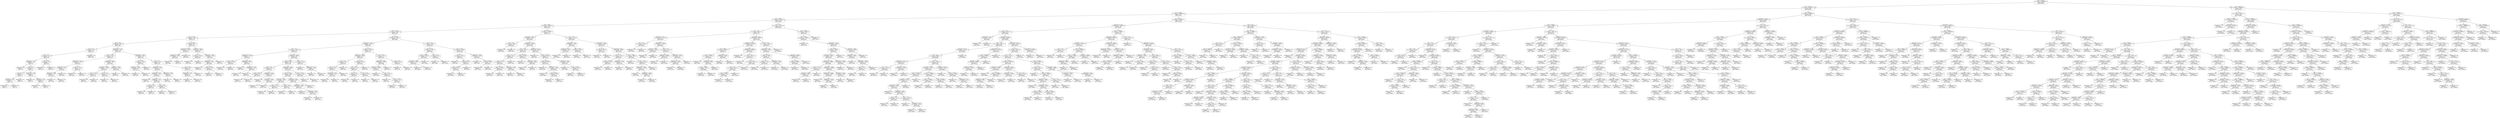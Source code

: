 digraph Tree {
node [shape=box, style="rounded", color="black", fontname="helvetica"] ;
edge [fontname="helvetica"] ;
0 [label="Yield <= 93250.0\nsquared_error = 4481691956.6\nsamples = 681\nvalue = 49767.9"] ;
1 [label="Yield <= 28350.0\nsquared_error = 819119352.9\nsamples = 550\nvalue = 24326.4"] ;
0 -> 1 [labeldistance=2.5, labelangle=45, headlabel="True"] ;
2 [label="Yield <= 10950.0\nsquared_error = 156620399.9\nsamples = 372\nvalue = 9719.2"] ;
1 -> 2 ;
3 [label="Yield <= 6250.0\nsquared_error = 15934596.2\nsamples = 226\nvalue = 2505.9"] ;
2 -> 3 ;
4 [label="Yield <= 2850.0\nsquared_error = 1281481.9\nsamples = 179\nvalue = 964.6"] ;
3 -> 4 ;
5 [label="Yield <= 508.5\nsquared_error = 238700.8\nsamples = 142\nvalue = 494.7"] ;
4 -> 5 ;
6 [label="Yield <= 330.0\nsquared_error = 24097.5\nsamples = 78\nvalue = 172.9"] ;
5 -> 6 ;
7 [label="Yield <= 123.5\nsquared_error = 8397.8\nsamples = 66\nvalue = 128.3"] ;
6 -> 7 ;
8 [label="Yield <= 81.5\nsquared_error = 1922.1\nsamples = 31\nvalue = 63.2"] ;
7 -> 8 ;
9 [label="Yield <= 44.5\nsquared_error = 223.6\nsamples = 10\nvalue = 13.6"] ;
8 -> 9 ;
10 [label="Temperature <= 14.7\nsquared_error = 16.6\nsamples = 8\nvalue = 5.3"] ;
9 -> 10 ;
11 [label="squared_error = 0.0\nsamples = 1\nvalue = 14.0"] ;
10 -> 11 ;
12 [label="Yield <= 6.5\nsquared_error = 5.8\nsamples = 7\nvalue = 4.0"] ;
10 -> 12 ;
13 [label="Yield <= 4.0\nsquared_error = 0.7\nsamples = 4\nvalue = 2.4"] ;
12 -> 13 ;
14 [label="Precipitaion <= 41.0\nsquared_error = 0.2\nsamples = 2\nvalue = 1.3"] ;
13 -> 14 ;
15 [label="squared_error = 0.0\nsamples = 1\nvalue = 1.0"] ;
14 -> 15 ;
16 [label="squared_error = 0.0\nsamples = 1\nvalue = 2.0"] ;
14 -> 16 ;
17 [label="squared_error = 0.0\nsamples = 2\nvalue = 3.0"] ;
13 -> 17 ;
18 [label="Temperature <= 118.3\nsquared_error = 3.0\nsamples = 3\nvalue = 6.6"] ;
12 -> 18 ;
19 [label="squared_error = 0.0\nsamples = 1\nvalue = 8.0"] ;
18 -> 19 ;
20 [label="Precipitaion <= 63.0\nsquared_error = 0.2\nsamples = 2\nvalue = 4.5"] ;
18 -> 20 ;
21 [label="squared_error = 0.0\nsamples = 1\nvalue = 5.0"] ;
20 -> 21 ;
22 [label="squared_error = 0.0\nsamples = 1\nvalue = 4.0"] ;
20 -> 22 ;
23 [label="Yield <= 59.5\nsquared_error = 34.6\nsamples = 2\nvalue = 38.2"] ;
9 -> 23 ;
24 [label="squared_error = 0.0\nsamples = 1\nvalue = 31.0"] ;
23 -> 24 ;
25 [label="squared_error = 0.0\nsamples = 1\nvalue = 43.0"] ;
23 -> 25 ;
26 [label="squared_error = 0.0\nsamples = 21\nvalue = 100.0"] ;
8 -> 26 ;
27 [label="Temperature <= 47.4\nsquared_error = 7302.7\nsamples = 35\nvalue = 182.8"] ;
7 -> 27 ;
28 [label="Yield <= 256.5\nsquared_error = 11817.9\nsamples = 13\nvalue = 250.4"] ;
27 -> 28 ;
29 [label="Temperature <= 21.5\nsquared_error = 2784.2\nsamples = 7\nvalue = 203.8"] ;
28 -> 29 ;
30 [label="Temperature <= 5.4\nsquared_error = 343.0\nsamples = 5\nvalue = 184.1"] ;
29 -> 30 ;
31 [label="Temperature <= 4.8\nsquared_error = 18.0\nsamples = 2\nvalue = 163.0"] ;
30 -> 31 ;
32 [label="squared_error = 0.0\nsamples = 1\nvalue = 169.0"] ;
31 -> 32 ;
33 [label="squared_error = 0.0\nsamples = 1\nvalue = 160.0"] ;
31 -> 33 ;
34 [label="squared_error = 0.0\nsamples = 3\nvalue = 200.0"] ;
30 -> 34 ;
35 [label="Area <= 25.5\nsquared_error = 5256.2\nsamples = 2\nvalue = 272.5"] ;
29 -> 35 ;
36 [label="squared_error = 0.0\nsamples = 1\nvalue = 345.0"] ;
35 -> 36 ;
37 [label="squared_error = 0.0\nsamples = 1\nvalue = 200.0"] ;
35 -> 37 ;
38 [label="Precipitaion <= 60.5\nsquared_error = 16794.9\nsamples = 6\nvalue = 302.8"] ;
28 -> 38 ;
39 [label="Precipitaion <= 49.5\nsquared_error = 11189.9\nsamples = 4\nvalue = 353.7"] ;
38 -> 39 ;
40 [label="Area <= 24.9\nsquared_error = 23104.0\nsamples = 2\nvalue = 432.0"] ;
39 -> 40 ;
41 [label="squared_error = 0.0\nsamples = 1\nvalue = 280.0"] ;
40 -> 41 ;
42 [label="squared_error = 0.0\nsamples = 1\nvalue = 584.0"] ;
40 -> 42 ;
43 [label="Area <= 25.7\nsquared_error = 630.8\nsamples = 2\nvalue = 314.5"] ;
39 -> 43 ;
44 [label="squared_error = 0.0\nsamples = 1\nvalue = 358.0"] ;
43 -> 44 ;
45 [label="squared_error = 0.0\nsamples = 1\nvalue = 300.0"] ;
43 -> 45 ;
46 [label="Precipitaion <= 66.0\nsquared_error = 2500.0\nsamples = 2\nvalue = 150.0"] ;
38 -> 46 ;
47 [label="squared_error = 0.0\nsamples = 1\nvalue = 200.0"] ;
46 -> 47 ;
48 [label="squared_error = 0.0\nsamples = 1\nvalue = 100.0"] ;
46 -> 48 ;
49 [label="Temperature <= 161.7\nsquared_error = 2481.7\nsamples = 22\nvalue = 153.4"] ;
27 -> 49 ;
50 [label="Yield <= 250.0\nsquared_error = 1155.6\nsamples = 8\nvalue = 186.7"] ;
49 -> 50 ;
51 [label="Precipitaion <= 46.5\nsquared_error = 2500.0\nsamples = 4\nvalue = 150.0"] ;
50 -> 51 ;
52 [label="squared_error = 0.0\nsamples = 2\nvalue = 200.0"] ;
51 -> 52 ;
53 [label="squared_error = 0.0\nsamples = 2\nvalue = 100.0"] ;
51 -> 53 ;
54 [label="squared_error = 0.0\nsamples = 4\nvalue = 200.0"] ;
50 -> 54 ;
55 [label="Area <= 28.1\nsquared_error = 2187.2\nsamples = 14\nvalue = 132.6"] ;
49 -> 55 ;
56 [label="Precipitaion <= 67.5\nsquared_error = 2219.4\nsamples = 9\nvalue = 167.7"] ;
55 -> 56 ;
57 [label="Precipitaion <= 44.5\nsquared_error = 1140.2\nsamples = 7\nvalue = 185.8"] ;
56 -> 57 ;
58 [label="squared_error = 0.0\nsamples = 1\nvalue = 100.0"] ;
57 -> 58 ;
59 [label="Precipitaion <= 52.5\nsquared_error = 102.6\nsamples = 6\nvalue = 198.0"] ;
57 -> 59 ;
60 [label="Area <= 27.0\nsquared_error = 156.2\nsamples = 2\nvalue = 187.5"] ;
59 -> 60 ;
61 [label="squared_error = 0.0\nsamples = 1\nvalue = 200.0"] ;
60 -> 61 ;
62 [label="squared_error = 0.0\nsamples = 1\nvalue = 175.0"] ;
60 -> 62 ;
63 [label="Area <= 28.0\nsquared_error = 19.4\nsamples = 4\nvalue = 202.2"] ;
59 -> 63 ;
64 [label="squared_error = 0.0\nsamples = 3\nvalue = 200.0"] ;
63 -> 64 ;
65 [label="squared_error = 0.0\nsamples = 1\nvalue = 211.0"] ;
63 -> 65 ;
66 [label="Temperature <= 178.9\nsquared_error = 20.2\nsamples = 2\nvalue = 95.5"] ;
56 -> 66 ;
67 [label="squared_error = 0.0\nsamples = 1\nvalue = 100.0"] ;
66 -> 67 ;
68 [label="squared_error = 0.0\nsamples = 1\nvalue = 91.0"] ;
66 -> 68 ;
69 [label="Area <= 29.6\nsquared_error = 657.8\nsamples = 5\nvalue = 107.6"] ;
55 -> 69 ;
70 [label="Temperature <= 191.5\nsquared_error = 0.7\nsamples = 4\nvalue = 100.5"] ;
69 -> 70 ;
71 [label="squared_error = 0.0\nsamples = 1\nvalue = 102.0"] ;
70 -> 71 ;
72 [label="squared_error = 0.0\nsamples = 3\nvalue = 100.0"] ;
70 -> 72 ;
73 [label="squared_error = 0.0\nsamples = 1\nvalue = 200.0"] ;
69 -> 73 ;
74 [label="Yield <= 390.0\nsquared_error = 45472.5\nsamples = 12\nvalue = 372.9"] ;
6 -> 74 ;
75 [label="Temperature <= 34.0\nsquared_error = 15263.2\nsamples = 3\nvalue = 675.8"] ;
74 -> 75 ;
76 [label="Temperature <= 16.4\nsquared_error = 5550.2\nsamples = 2\nvalue = 787.5"] ;
75 -> 76 ;
77 [label="squared_error = 0.0\nsamples = 1\nvalue = 862.0"] ;
76 -> 77 ;
78 [label="squared_error = 0.0\nsamples = 1\nvalue = 713.0"] ;
76 -> 78 ;
79 [label="squared_error = 0.0\nsamples = 1\nvalue = 564.0"] ;
75 -> 79 ;
80 [label="Precipitaion <= 38.5\nsquared_error = 28460.2\nsamples = 9\nvalue = 309.2"] ;
74 -> 80 ;
81 [label="Area <= 24.1\nsquared_error = 38400.0\nsamples = 2\nvalue = 460.0"] ;
80 -> 81 ;
82 [label="squared_error = 0.0\nsamples = 1\nvalue = 700.0"] ;
81 -> 82 ;
83 [label="squared_error = 0.0\nsamples = 1\nvalue = 300.0"] ;
81 -> 83 ;
84 [label="Precipitaion <= 63.0\nsquared_error = 13881.9\nsamples = 7\nvalue = 255.3"] ;
80 -> 84 ;
85 [label="Precipitaion <= 57.5\nsquared_error = 763.9\nsamples = 6\nvalue = 208.3"] ;
84 -> 85 ;
86 [label="squared_error = 0.0\nsamples = 4\nvalue = 200.0"] ;
85 -> 86 ;
87 [label="Yield <= 450.0\nsquared_error = 1875.0\nsamples = 2\nvalue = 225.0"] ;
85 -> 87 ;
88 [label="squared_error = 0.0\nsamples = 1\nvalue = 300.0"] ;
87 -> 88 ;
89 [label="squared_error = 0.0\nsamples = 1\nvalue = 200.0"] ;
87 -> 89 ;
90 [label="squared_error = 0.0\nsamples = 1\nvalue = 537.0"] ;
84 -> 90 ;
91 [label="Yield <= 1850.0\nsquared_error = 216141.0\nsamples = 64\nvalue = 896.1"] ;
5 -> 91 ;
92 [label="Temperature <= 44.8\nsquared_error = 147119.7\nsamples = 48\nvalue = 740.3"] ;
91 -> 92 ;
93 [label="Area <= 23.5\nsquared_error = 182492.8\nsamples = 27\nvalue = 887.8"] ;
92 -> 93 ;
94 [label="Temperature <= 14.7\nsquared_error = 7343.8\nsamples = 5\nvalue = 337.5"] ;
93 -> 94 ;
95 [label="Yield <= 1050.0\nsquared_error = 2500.0\nsamples = 2\nvalue = 450.0"] ;
94 -> 95 ;
96 [label="squared_error = 0.0\nsamples = 1\nvalue = 500.0"] ;
95 -> 96 ;
97 [label="squared_error = 0.0\nsamples = 1\nvalue = 400.0"] ;
95 -> 97 ;
98 [label="Temperature <= 23.1\nsquared_error = 3333.3\nsamples = 3\nvalue = 300.0"] ;
94 -> 98 ;
99 [label="squared_error = 0.0\nsamples = 1\nvalue = 200.0"] ;
98 -> 99 ;
100 [label="Temperature <= 27.9\nsquared_error = 1600.0\nsamples = 2\nvalue = 320.0"] ;
98 -> 100 ;
101 [label="squared_error = 0.0\nsamples = 1\nvalue = 400.0"] ;
100 -> 101 ;
102 [label="squared_error = 0.0\nsamples = 1\nvalue = 300.0"] ;
100 -> 102 ;
103 [label="Precipitaion <= 61.5\nsquared_error = 129358.7\nsamples = 22\nvalue = 1029.9"] ;
93 -> 103 ;
104 [label="Yield <= 795.0\nsquared_error = 90473.4\nsamples = 18\nvalue = 1127.9"] ;
103 -> 104 ;
105 [label="Area <= 24.4\nsquared_error = 54312.9\nsamples = 5\nvalue = 1280.7"] ;
104 -> 105 ;
106 [label="Yield <= 658.0\nsquared_error = 3192.2\nsamples = 2\nvalue = 1433.5"] ;
105 -> 106 ;
107 [label="squared_error = 0.0\nsamples = 1\nvalue = 1377.0"] ;
106 -> 107 ;
108 [label="squared_error = 0.0\nsamples = 1\nvalue = 1490.0"] ;
106 -> 108 ;
109 [label="Precipitaion <= 31.5\nsquared_error = 16406.0\nsamples = 3\nvalue = 975.0"] ;
105 -> 109 ;
110 [label="squared_error = 0.0\nsamples = 1\nvalue = 800.0"] ;
109 -> 110 ;
111 [label="Precipitaion <= 43.5\nsquared_error = 1640.2\nsamples = 2\nvalue = 1062.5"] ;
109 -> 111 ;
112 [label="squared_error = 0.0\nsamples = 1\nvalue = 1022.0"] ;
111 -> 112 ;
113 [label="squared_error = 0.0\nsamples = 1\nvalue = 1103.0"] ;
111 -> 113 ;
114 [label="Temperature <= 28.0\nsquared_error = 90726.6\nsamples = 13\nvalue = 1047.1"] ;
104 -> 114 ;
115 [label="Yield <= 1250.0\nsquared_error = 54097.2\nsamples = 10\nvalue = 908.3"] ;
114 -> 115 ;
116 [label="Precipitaion <= 33.5\nsquared_error = 22500.0\nsamples = 6\nvalue = 800.0"] ;
115 -> 116 ;
117 [label="Area <= 24.1\nsquared_error = 22500.0\nsamples = 2\nvalue = 950.0"] ;
116 -> 117 ;
118 [label="squared_error = 0.0\nsamples = 1\nvalue = 800.0"] ;
117 -> 118 ;
119 [label="squared_error = 0.0\nsamples = 1\nvalue = 1100.0"] ;
117 -> 119 ;
120 [label="Area <= 23.6\nsquared_error = 12500.0\nsamples = 4\nvalue = 750.0"] ;
116 -> 120 ;
121 [label="squared_error = 0.0\nsamples = 1\nvalue = 1000.0"] ;
120 -> 121 ;
122 [label="squared_error = 0.0\nsamples = 3\nvalue = 700.0"] ;
120 -> 122 ;
123 [label="Temperature <= 26.4\nsquared_error = 46875.0\nsamples = 4\nvalue = 1125.0"] ;
115 -> 123 ;
124 [label="Temperature <= 22.5\nsquared_error = 15555.6\nsamples = 3\nvalue = 1233.3"] ;
123 -> 124 ;
125 [label="squared_error = 0.0\nsamples = 1\nvalue = 1400.0"] ;
124 -> 125 ;
126 [label="Precipitaion <= 44.5\nsquared_error = 2500.0\nsamples = 2\nvalue = 1150.0"] ;
124 -> 126 ;
127 [label="squared_error = 0.0\nsamples = 1\nvalue = 1200.0"] ;
126 -> 127 ;
128 [label="squared_error = 0.0\nsamples = 1\nvalue = 1100.0"] ;
126 -> 128 ;
129 [label="squared_error = 0.0\nsamples = 1\nvalue = 800.0"] ;
123 -> 129 ;
130 [label="Yield <= 1250.0\nsquared_error = 21600.0\nsamples = 3\nvalue = 1380.0"] ;
114 -> 130 ;
131 [label="squared_error = 0.0\nsamples = 1\nvalue = 1200.0"] ;
130 -> 131 ;
132 [label="squared_error = 0.0\nsamples = 2\nvalue = 1500.0"] ;
130 -> 132 ;
133 [label="Area <= 23.7\nsquared_error = 21600.0\nsamples = 4\nvalue = 520.0"] ;
103 -> 133 ;
134 [label="squared_error = 0.0\nsamples = 1\nvalue = 800.0"] ;
133 -> 134 ;
135 [label="Temperature <= 21.7\nsquared_error = 2500.0\nsamples = 3\nvalue = 450.0"] ;
133 -> 135 ;
136 [label="squared_error = 0.0\nsamples = 2\nvalue = 500.0"] ;
135 -> 136 ;
137 [label="squared_error = 0.0\nsamples = 1\nvalue = 400.0"] ;
135 -> 137 ;
138 [label="Yield <= 1022.5\nsquared_error = 52920.9\nsamples = 21\nvalue = 571.0"] ;
92 -> 138 ;
139 [label="Temperature <= 215.3\nsquared_error = 9334.6\nsamples = 12\nvalue = 406.5"] ;
138 -> 139 ;
140 [label="Area <= 29.4\nsquared_error = 6115.7\nsamples = 6\nvalue = 345.5"] ;
139 -> 140 ;
141 [label="Area <= 27.9\nsquared_error = 987.7\nsamples = 5\nvalue = 311.1"] ;
140 -> 141 ;
142 [label="Temperature <= 99.5\nsquared_error = 2222.2\nsamples = 2\nvalue = 333.3"] ;
141 -> 142 ;
143 [label="squared_error = 0.0\nsamples = 1\nvalue = 300.0"] ;
142 -> 143 ;
144 [label="squared_error = 0.0\nsamples = 1\nvalue = 400.0"] ;
142 -> 144 ;
145 [label="squared_error = 0.0\nsamples = 3\nvalue = 300.0"] ;
141 -> 145 ;
146 [label="squared_error = 0.0\nsamples = 1\nvalue = 500.0"] ;
140 -> 146 ;
147 [label="Area <= 28.9\nsquared_error = 1580.5\nsamples = 6\nvalue = 490.5"] ;
139 -> 147 ;
148 [label="Area <= 28.3\nsquared_error = 1148.0\nsamples = 5\nvalue = 481.4"] ;
147 -> 148 ;
149 [label="Area <= 26.4\nsquared_error = 54.0\nsamples = 3\nvalue = 494.0"] ;
148 -> 149 ;
150 [label="squared_error = 0.0\nsamples = 1\nvalue = 485.0"] ;
149 -> 150 ;
151 [label="squared_error = 0.0\nsamples = 2\nvalue = 500.0"] ;
149 -> 151 ;
152 [label="Area <= 28.6\nsquared_error = 2500.0\nsamples = 2\nvalue = 450.0"] ;
148 -> 152 ;
153 [label="squared_error = 0.0\nsamples = 1\nvalue = 400.0"] ;
152 -> 153 ;
154 [label="squared_error = 0.0\nsamples = 1\nvalue = 500.0"] ;
152 -> 154 ;
155 [label="squared_error = 0.0\nsamples = 1\nvalue = 554.0"] ;
147 -> 155 ;
156 [label="Area <= 28.4\nsquared_error = 30434.4\nsamples = 9\nvalue = 779.4"] ;
138 -> 156 ;
157 [label="Temperature <= 490.4\nsquared_error = 24333.9\nsamples = 6\nvalue = 898.9"] ;
156 -> 157 ;
158 [label="Temperature <= 89.7\nsquared_error = 13877.6\nsamples = 5\nvalue = 857.1"] ;
157 -> 158 ;
159 [label="squared_error = 0.0\nsamples = 1\nvalue = 1000.0"] ;
158 -> 159 ;
160 [label="Area <= 27.7\nsquared_error = 8000.0\nsamples = 4\nvalue = 800.0"] ;
158 -> 160 ;
161 [label="squared_error = 0.0\nsamples = 2\nvalue = 700.0"] ;
160 -> 161 ;
162 [label="Yield <= 1550.0\nsquared_error = 2222.2\nsamples = 2\nvalue = 866.7"] ;
160 -> 162 ;
163 [label="squared_error = 0.0\nsamples = 1\nvalue = 800.0"] ;
162 -> 163 ;
164 [label="squared_error = 0.0\nsamples = 1\nvalue = 900.0"] ;
162 -> 164 ;
165 [label="squared_error = 0.0\nsamples = 1\nvalue = 1191.0"] ;
157 -> 165 ;
166 [label="Area <= 28.6\nsquared_error = 2449.0\nsamples = 3\nvalue = 642.9"] ;
156 -> 166 ;
167 [label="squared_error = 0.0\nsamples = 2\nvalue = 700.0"] ;
166 -> 167 ;
168 [label="squared_error = 0.0\nsamples = 1\nvalue = 600.0"] ;
166 -> 168 ;
169 [label="Area <= 24.6\nsquared_error = 167836.7\nsamples = 16\nvalue = 1302.2"] ;
91 -> 169 ;
170 [label="Yield <= 2413.0\nsquared_error = 36732.4\nsamples = 6\nvalue = 1630.2"] ;
169 -> 170 ;
171 [label="Yield <= 2000.0\nsquared_error = 14400.0\nsamples = 4\nvalue = 1560.0"] ;
170 -> 171 ;
172 [label="Precipitaion <= 42.5\nsquared_error = 22500.0\nsamples = 2\nvalue = 1650.0"] ;
171 -> 172 ;
173 [label="squared_error = 0.0\nsamples = 1\nvalue = 1800.0"] ;
172 -> 173 ;
174 [label="squared_error = 0.0\nsamples = 1\nvalue = 1500.0"] ;
172 -> 174 ;
175 [label="squared_error = 0.0\nsamples = 2\nvalue = 1500.0"] ;
171 -> 175 ;
176 [label="Area <= 24.0\nsquared_error = 342.2\nsamples = 2\nvalue = 1981.5"] ;
170 -> 176 ;
177 [label="squared_error = 0.0\nsamples = 1\nvalue = 2000.0"] ;
176 -> 177 ;
178 [label="squared_error = 0.0\nsamples = 1\nvalue = 1963.0"] ;
176 -> 178 ;
179 [label="Yield <= 2350.0\nsquared_error = 124960.9\nsamples = 10\nvalue = 1056.2"] ;
169 -> 179 ;
180 [label="Area <= 25.9\nsquared_error = 21875.0\nsamples = 5\nvalue = 825.0"] ;
179 -> 180 ;
181 [label="squared_error = 0.0\nsamples = 1\nvalue = 500.0"] ;
180 -> 181 ;
182 [label="Yield <= 2150.0\nsquared_error = 7755.1\nsamples = 4\nvalue = 871.4"] ;
180 -> 182 ;
183 [label="Yield <= 1950.0\nsquared_error = 2222.2\nsamples = 2\nvalue = 966.7"] ;
182 -> 183 ;
184 [label="squared_error = 0.0\nsamples = 1\nvalue = 1000.0"] ;
183 -> 184 ;
185 [label="squared_error = 0.0\nsamples = 1\nvalue = 900.0"] ;
183 -> 185 ;
186 [label="squared_error = 0.0\nsamples = 2\nvalue = 800.0"] ;
182 -> 186 ;
187 [label="Temperature <= 48.7\nsquared_error = 121093.8\nsamples = 5\nvalue = 1287.5"] ;
179 -> 187 ;
188 [label="squared_error = 0.0\nsamples = 1\nvalue = 400.0"] ;
187 -> 188 ;
189 [label="Yield <= 2600.0\nsquared_error = 9795.9\nsamples = 4\nvalue = 1414.3"] ;
187 -> 189 ;
190 [label="squared_error = 0.0\nsamples = 3\nvalue = 1500.0"] ;
189 -> 190 ;
191 [label="squared_error = 0.0\nsamples = 1\nvalue = 1300.0"] ;
189 -> 191 ;
192 [label="Yield <= 4350.0\nsquared_error = 1229970.4\nsamples = 37\nvalue = 2742.6"] ;
4 -> 192 ;
193 [label="Precipitaion <= 28.0\nsquared_error = 467104.1\nsamples = 20\nvalue = 2081.8"] ;
192 -> 193 ;
194 [label="Area <= 23.8\nsquared_error = 180000.0\nsamples = 2\nvalue = 3200.0"] ;
193 -> 194 ;
195 [label="squared_error = 0.0\nsamples = 1\nvalue = 3800.0"] ;
194 -> 195 ;
196 [label="squared_error = 0.0\nsamples = 1\nvalue = 2900.0"] ;
194 -> 196 ;
197 [label="Precipitaion <= 48.5\nsquared_error = 344647.0\nsamples = 18\nvalue = 1957.6"] ;
193 -> 197 ;
198 [label="Area <= 24.5\nsquared_error = 335491.5\nsamples = 9\nvalue = 1696.8"] ;
197 -> 198 ;
199 [label="Area <= 24.5\nsquared_error = 82145.9\nsamples = 6\nvalue = 2150.7"] ;
198 -> 199 ;
200 [label="Area <= 24.0\nsquared_error = 37170.1\nsamples = 5\nvalue = 2059.2"] ;
199 -> 200 ;
201 [label="Yield <= 3750.0\nsquared_error = 10000.0\nsamples = 2\nvalue = 1800.0"] ;
200 -> 201 ;
202 [label="squared_error = 0.0\nsamples = 1\nvalue = 1900.0"] ;
201 -> 202 ;
203 [label="squared_error = 0.0\nsamples = 1\nvalue = 1700.0"] ;
201 -> 203 ;
204 [label="Precipitaion <= 35.0\nsquared_error = 379.7\nsamples = 3\nvalue = 2188.8"] ;
200 -> 204 ;
205 [label="squared_error = 0.0\nsamples = 1\nvalue = 2155.0"] ;
204 -> 205 ;
206 [label="squared_error = 0.0\nsamples = 2\nvalue = 2200.0"] ;
204 -> 206 ;
207 [label="squared_error = 0.0\nsamples = 1\nvalue = 2700.0"] ;
199 -> 207 ;
208 [label="Yield <= 3600.0\nsquared_error = 176734.7\nsamples = 3\nvalue = 1242.9"] ;
198 -> 208 ;
209 [label="squared_error = 0.0\nsamples = 1\nvalue = 1500.0"] ;
208 -> 209 ;
210 [label="Precipitaion <= 39.0\nsquared_error = 40000.0\nsamples = 2\nvalue = 600.0"] ;
208 -> 210 ;
211 [label="squared_error = 0.0\nsamples = 1\nvalue = 800.0"] ;
210 -> 211 ;
212 [label="squared_error = 0.0\nsamples = 1\nvalue = 400.0"] ;
210 -> 212 ;
213 [label="Temperature <= 17.3\nsquared_error = 202366.9\nsamples = 9\nvalue = 2238.5"] ;
197 -> 213 ;
214 [label="squared_error = 0.0\nsamples = 1\nvalue = 900.0"] ;
213 -> 214 ;
215 [label="Yield <= 4000.0\nsquared_error = 57500.0\nsamples = 8\nvalue = 2350.0"] ;
213 -> 215 ;
216 [label="Yield <= 3400.0\nsquared_error = 31875.0\nsamples = 5\nvalue = 2475.0"] ;
215 -> 216 ;
217 [label="squared_error = 0.0\nsamples = 1\nvalue = 2100.0"] ;
216 -> 217 ;
218 [label="Precipitaion <= 51.5\nsquared_error = 13469.4\nsamples = 4\nvalue = 2528.6"] ;
216 -> 218 ;
219 [label="squared_error = 0.0\nsamples = 1\nvalue = 2400.0"] ;
218 -> 219 ;
220 [label="Yield <= 3650.0\nsquared_error = 1875.0\nsamples = 3\nvalue = 2625.0"] ;
218 -> 220 ;
221 [label="squared_error = 0.0\nsamples = 2\nvalue = 2600.0"] ;
220 -> 221 ;
222 [label="squared_error = 0.0\nsamples = 1\nvalue = 2700.0"] ;
220 -> 222 ;
223 [label="Precipitaion <= 57.0\nsquared_error = 15000.0\nsamples = 3\nvalue = 2100.0"] ;
215 -> 223 ;
224 [label="squared_error = 0.0\nsamples = 1\nvalue = 1900.0"] ;
223 -> 224 ;
225 [label="Yield <= 4250.0\nsquared_error = 2222.2\nsamples = 2\nvalue = 2166.7"] ;
223 -> 225 ;
226 [label="squared_error = 0.0\nsamples = 1\nvalue = 2100.0"] ;
225 -> 226 ;
227 [label="squared_error = 0.0\nsamples = 1\nvalue = 2200.0"] ;
225 -> 227 ;
228 [label="Area <= 24.0\nsquared_error = 1119655.6\nsamples = 17\nvalue = 3403.3"] ;
192 -> 228 ;
229 [label="Temperature <= 17.3\nsquared_error = 773580.2\nsamples = 4\nvalue = 4544.4"] ;
228 -> 229 ;
230 [label="Temperature <= 7.0\nsquared_error = 8888.9\nsamples = 2\nvalue = 5133.3"] ;
229 -> 230 ;
231 [label="squared_error = 0.0\nsamples = 1\nvalue = 5200.0"] ;
230 -> 231 ;
232 [label="squared_error = 0.0\nsamples = 1\nvalue = 5000.0"] ;
230 -> 232 ;
233 [label="Yield <= 5900.0\nsquared_error = 222222.2\nsamples = 2\nvalue = 3366.7"] ;
229 -> 233 ;
234 [label="squared_error = 0.0\nsamples = 1\nvalue = 3700.0"] ;
233 -> 234 ;
235 [label="squared_error = 0.0\nsamples = 1\nvalue = 2700.0"] ;
233 -> 235 ;
236 [label="Precipitaion <= 30.5\nsquared_error = 470748.3\nsamples = 13\nvalue = 2914.3"] ;
228 -> 236 ;
237 [label="Area <= 24.5\nsquared_error = 62500.0\nsamples = 2\nvalue = 1850.0"] ;
236 -> 237 ;
238 [label="squared_error = 0.0\nsamples = 1\nvalue = 2100.0"] ;
237 -> 238 ;
239 [label="squared_error = 0.0\nsamples = 1\nvalue = 1600.0"] ;
237 -> 239 ;
240 [label="Temperature <= 82.2\nsquared_error = 381939.1\nsamples = 11\nvalue = 3026.3"] ;
236 -> 240 ;
241 [label="Area <= 24.7\nsquared_error = 130578.5\nsamples = 5\nvalue = 2818.2"] ;
240 -> 241 ;
242 [label="Yield <= 5250.0\nsquared_error = 2343.8\nsamples = 2\nvalue = 3037.5"] ;
241 -> 242 ;
243 [label="squared_error = 0.0\nsamples = 1\nvalue = 3100.0"] ;
242 -> 243 ;
244 [label="squared_error = 0.0\nsamples = 1\nvalue = 3000.0"] ;
242 -> 244 ;
245 [label="Temperature <= 32.9\nsquared_error = 2222.2\nsamples = 3\nvalue = 2233.3"] ;
241 -> 245 ;
246 [label="squared_error = 0.0\nsamples = 1\nvalue = 2300.0"] ;
245 -> 246 ;
247 [label="squared_error = 0.0\nsamples = 2\nvalue = 2200.0"] ;
245 -> 247 ;
248 [label="Yield <= 5450.0\nsquared_error = 586093.8\nsamples = 6\nvalue = 3312.5"] ;
240 -> 248 ;
249 [label="squared_error = 0.0\nsamples = 1\nvalue = 5000.0"] ;
248 -> 249 ;
250 [label="Area <= 28.3\nsquared_error = 204898.0\nsamples = 5\nvalue = 3071.4"] ;
248 -> 250 ;
251 [label="Temperature <= 157.6\nsquared_error = 71388.9\nsamples = 4\nvalue = 2916.7"] ;
250 -> 251 ;
252 [label="squared_error = 0.0\nsamples = 1\nvalue = 3200.0"] ;
251 -> 252 ;
253 [label="Temperature <= 246.4\nsquared_error = 46875.0\nsamples = 3\nvalue = 2775.0"] ;
251 -> 253 ;
254 [label="squared_error = 0.0\nsamples = 1\nvalue = 2400.0"] ;
253 -> 254 ;
255 [label="squared_error = 0.0\nsamples = 2\nvalue = 2900.0"] ;
253 -> 255 ;
256 [label="squared_error = 0.0\nsamples = 1\nvalue = 4000.0"] ;
250 -> 256 ;
257 [label="Area <= 25.0\nsquared_error = 28129184.0\nsamples = 47\nvalue = 8404.0"] ;
3 -> 257 ;
258 [label="Area <= 23.9\nsquared_error = 26536276.5\nsamples = 29\nvalue = 11171.1"] ;
257 -> 258 ;
259 [label="Temperature <= 6.7\nsquared_error = 11181250.0\nsamples = 9\nvalue = 7650.0"] ;
258 -> 259 ;
260 [label="Area <= 23.2\nsquared_error = 1210000.0\nsamples = 2\nvalue = 4400.0"] ;
259 -> 260 ;
261 [label="squared_error = 0.0\nsamples = 1\nvalue = 3300.0"] ;
260 -> 261 ;
262 [label="squared_error = 0.0\nsamples = 1\nvalue = 5500.0"] ;
260 -> 262 ;
263 [label="Temperature <= 10.0\nsquared_error = 7024000.0\nsamples = 7\nvalue = 9600.0"] ;
259 -> 263 ;
264 [label="Precipitaion <= 37.0\nsquared_error = 810000.0\nsamples = 2\nvalue = 12900.0"] ;
263 -> 264 ;
265 [label="squared_error = 0.0\nsamples = 1\nvalue = 12000.0"] ;
264 -> 265 ;
266 [label="squared_error = 0.0\nsamples = 1\nvalue = 13800.0"] ;
264 -> 266 ;
267 [label="Area <= 22.9\nsquared_error = 5174375.0\nsamples = 5\nvalue = 8775.0"] ;
263 -> 267 ;
268 [label="Temperature <= 18.2\nsquared_error = 490000.0\nsamples = 2\nvalue = 12200.0"] ;
267 -> 268 ;
269 [label="squared_error = 0.0\nsamples = 1\nvalue = 12900.0"] ;
268 -> 269 ;
270 [label="squared_error = 0.0\nsamples = 1\nvalue = 11500.0"] ;
268 -> 270 ;
271 [label="Temperature <= 18.1\nsquared_error = 1522222.2\nsamples = 3\nvalue = 7633.3"] ;
267 -> 271 ;
272 [label="Temperature <= 11.0\nsquared_error = 405600.0\nsamples = 2\nvalue = 8120.0"] ;
271 -> 272 ;
273 [label="squared_error = 0.0\nsamples = 1\nvalue = 7600.0"] ;
272 -> 273 ;
274 [label="squared_error = 0.0\nsamples = 1\nvalue = 8900.0"] ;
272 -> 274 ;
275 [label="squared_error = 0.0\nsamples = 1\nvalue = 5200.0"] ;
271 -> 275 ;
276 [label="Precipitaion <= 44.5\nsquared_error = 24393602.9\nsamples = 20\nvalue = 13113.8"] ;
258 -> 276 ;
277 [label="Temperature <= 29.5\nsquared_error = 36243288.9\nsamples = 12\nvalue = 11006.7"] ;
276 -> 277 ;
278 [label="Yield <= 9800.0\nsquared_error = 5687755.1\nsamples = 6\nvalue = 6571.4"] ;
277 -> 278 ;
279 [label="Yield <= 6750.0\nsquared_error = 2769600.0\nsamples = 4\nvalue = 5380.0"] ;
278 -> 279 ;
280 [label="squared_error = 0.0\nsamples = 1\nvalue = 7400.0"] ;
279 -> 280 ;
281 [label="Precipitaion <= 36.0\nsquared_error = 82222.2\nsamples = 3\nvalue = 4033.3"] ;
279 -> 281 ;
282 [label="Yield <= 7400.0\nsquared_error = 22500.0\nsamples = 2\nvalue = 3850.0"] ;
281 -> 282 ;
283 [label="squared_error = 0.0\nsamples = 1\nvalue = 4000.0"] ;
282 -> 283 ;
284 [label="squared_error = 0.0\nsamples = 1\nvalue = 3700.0"] ;
282 -> 284 ;
285 [label="squared_error = 0.0\nsamples = 1\nvalue = 4400.0"] ;
281 -> 285 ;
286 [label="Temperature <= 7.2\nsquared_error = 562500.0\nsamples = 2\nvalue = 9550.0"] ;
278 -> 286 ;
287 [label="squared_error = 0.0\nsamples = 1\nvalue = 8800.0"] ;
286 -> 287 ;
288 [label="squared_error = 0.0\nsamples = 1\nvalue = 10300.0"] ;
286 -> 288 ;
289 [label="Temperature <= 34.5\nsquared_error = 30706093.8\nsamples = 6\nvalue = 14887.5"] ;
277 -> 289 ;
290 [label="squared_error = 0.0\nsamples = 1\nvalue = 22800.0"] ;
289 -> 290 ;
291 [label="Area <= 24.5\nsquared_error = 24871020.4\nsamples = 5\nvalue = 13757.1"] ;
289 -> 291 ;
292 [label="squared_error = 0.0\nsamples = 1\nvalue = 3900.0"] ;
291 -> 292 ;
293 [label="Area <= 24.8\nsquared_error = 10123333.3\nsamples = 4\nvalue = 15400.0"] ;
291 -> 293 ;
294 [label="Area <= 24.6\nsquared_error = 4350400.0\nsamples = 3\nvalue = 14260.0"] ;
293 -> 294 ;
295 [label="Yield <= 8700.0\nsquared_error = 30000.0\nsamples = 2\nvalue = 15300.0"] ;
294 -> 295 ;
296 [label="squared_error = 0.0\nsamples = 1\nvalue = 15200.0"] ;
295 -> 296 ;
297 [label="squared_error = 0.0\nsamples = 1\nvalue = 15600.0"] ;
295 -> 297 ;
298 [label="squared_error = 0.0\nsamples = 1\nvalue = 10100.0"] ;
294 -> 298 ;
299 [label="squared_error = 0.0\nsamples = 1\nvalue = 21100.0"] ;
293 -> 299 ;
300 [label="Area <= 24.7\nsquared_error = 1843469.4\nsamples = 8\nvalue = 15371.4"] ;
276 -> 300 ;
301 [label="Precipitaion <= 56.5\nsquared_error = 210532.5\nsamples = 7\nvalue = 15015.4"] ;
300 -> 301 ;
302 [label="Yield <= 9300.0\nsquared_error = 22222.2\nsamples = 4\nvalue = 15233.3"] ;
301 -> 302 ;
303 [label="Area <= 24.3\nsquared_error = 2400.0\nsamples = 2\nvalue = 15140.0"] ;
302 -> 303 ;
304 [label="squared_error = 0.0\nsamples = 1\nvalue = 15100.0"] ;
303 -> 304 ;
305 [label="squared_error = 0.0\nsamples = 1\nvalue = 15200.0"] ;
303 -> 305 ;
306 [label="Precipitaion <= 51.0\nsquared_error = 22500.0\nsamples = 2\nvalue = 15350.0"] ;
302 -> 306 ;
307 [label="squared_error = 0.0\nsamples = 1\nvalue = 15500.0"] ;
306 -> 307 ;
308 [label="squared_error = 0.0\nsamples = 1\nvalue = 15200.0"] ;
306 -> 308 ;
309 [label="Temperature <= 10.8\nsquared_error = 286875.0\nsamples = 3\nvalue = 14525.0"] ;
301 -> 309 ;
310 [label="Yield <= 9400.0\nsquared_error = 80000.0\nsamples = 2\nvalue = 14800.0"] ;
309 -> 310 ;
311 [label="squared_error = 0.0\nsamples = 1\nvalue = 15000.0"] ;
310 -> 311 ;
312 [label="squared_error = 0.0\nsamples = 1\nvalue = 14400.0"] ;
310 -> 312 ;
313 [label="squared_error = 0.0\nsamples = 1\nvalue = 13700.0"] ;
309 -> 313 ;
314 [label="squared_error = 0.0\nsamples = 1\nvalue = 20000.0"] ;
300 -> 314 ;
315 [label="Yield <= 9900.0\nsquared_error = 1805155.6\nsamples = 18\nvalue = 4253.3"] ;
257 -> 315 ;
316 [label="Yield <= 6350.0\nsquared_error = 1024949.0\nsamples = 17\nvalue = 4007.1"] ;
315 -> 316 ;
317 [label="squared_error = 0.0\nsamples = 1\nvalue = 2200.0"] ;
316 -> 317 ;
318 [label="Temperature <= 173.6\nsquared_error = 833254.4\nsamples = 16\nvalue = 4146.2"] ;
316 -> 318 ;
319 [label="Yield <= 9300.0\nsquared_error = 762437.7\nsamples = 11\nvalue = 4442.1"] ;
318 -> 319 ;
320 [label="Precipitaion <= 76.0\nsquared_error = 390524.7\nsamples = 10\nvalue = 4294.4"] ;
319 -> 320 ;
321 [label="Temperature <= 80.5\nsquared_error = 299289.9\nsamples = 8\nvalue = 4038.5"] ;
320 -> 321 ;
322 [label="Area <= 27.9\nsquared_error = 252000.0\nsamples = 3\nvalue = 4400.0"] ;
321 -> 322 ;
323 [label="Precipitaion <= 45.5\nsquared_error = 20000.0\nsamples = 2\nvalue = 4800.0"] ;
322 -> 323 ;
324 [label="squared_error = 0.0\nsamples = 1\nvalue = 5000.0"] ;
323 -> 324 ;
325 [label="squared_error = 0.0\nsamples = 1\nvalue = 4700.0"] ;
323 -> 325 ;
326 [label="squared_error = 0.0\nsamples = 1\nvalue = 3800.0"] ;
322 -> 326 ;
327 [label="Temperature <= 147.5\nsquared_error = 196093.8\nsamples = 5\nvalue = 3812.5"] ;
321 -> 327 ;
328 [label="Temperature <= 109.6\nsquared_error = 86666.7\nsamples = 3\nvalue = 3300.0"] ;
327 -> 328 ;
329 [label="squared_error = 0.0\nsamples = 1\nvalue = 2900.0"] ;
328 -> 329 ;
330 [label="Temperature <= 127.9\nsquared_error = 10000.0\nsamples = 2\nvalue = 3500.0"] ;
328 -> 330 ;
331 [label="squared_error = 0.0\nsamples = 1\nvalue = 3400.0"] ;
330 -> 331 ;
332 [label="squared_error = 0.0\nsamples = 1\nvalue = 3600.0"] ;
330 -> 332 ;
333 [label="Precipitaion <= 61.0\nsquared_error = 9600.0\nsamples = 2\nvalue = 4120.0"] ;
327 -> 333 ;
334 [label="squared_error = 0.0\nsamples = 1\nvalue = 4200.0"] ;
333 -> 334 ;
335 [label="squared_error = 0.0\nsamples = 1\nvalue = 4000.0"] ;
333 -> 335 ;
336 [label="Temperature <= 116.8\nsquared_error = 14400.0\nsamples = 2\nvalue = 4960.0"] ;
320 -> 336 ;
337 [label="squared_error = 0.0\nsamples = 1\nvalue = 5200.0"] ;
336 -> 337 ;
338 [label="squared_error = 0.0\nsamples = 1\nvalue = 4900.0"] ;
336 -> 338 ;
339 [label="squared_error = 0.0\nsamples = 1\nvalue = 7100.0"] ;
319 -> 339 ;
340 [label="Precipitaion <= 68.5\nsquared_error = 142449.0\nsamples = 5\nvalue = 3342.9"] ;
318 -> 340 ;
341 [label="Precipitaion <= 54.5\nsquared_error = 85833.3\nsamples = 4\nvalue = 3450.0"] ;
340 -> 341 ;
342 [label="squared_error = 0.0\nsamples = 1\nvalue = 3100.0"] ;
341 -> 342 ;
343 [label="Temperature <= 479.0\nsquared_error = 36875.0\nsamples = 3\nvalue = 3625.0"] ;
341 -> 343 ;
344 [label="Area <= 26.9\nsquared_error = 2222.2\nsamples = 2\nvalue = 3733.3"] ;
343 -> 344 ;
345 [label="squared_error = 0.0\nsamples = 1\nvalue = 3700.0"] ;
344 -> 345 ;
346 [label="squared_error = 0.0\nsamples = 1\nvalue = 3800.0"] ;
344 -> 346 ;
347 [label="squared_error = 0.0\nsamples = 1\nvalue = 3300.0"] ;
343 -> 347 ;
348 [label="squared_error = 0.0\nsamples = 1\nvalue = 2700.0"] ;
340 -> 348 ;
349 [label="squared_error = 0.0\nsamples = 1\nvalue = 7700.0"] ;
315 -> 349 ;
350 [label="Yield <= 21350.0\nsquared_error = 166744152.1\nsamples = 146\nvalue = 21121.8"] ;
2 -> 350 ;
351 [label="Temperature <= 36.6\nsquared_error = 79749286.2\nsamples = 84\nvalue = 15573.3"] ;
350 -> 351 ;
352 [label="Area <= 22.6\nsquared_error = 87531840.1\nsamples = 52\nvalue = 18046.8"] ;
351 -> 352 ;
353 [label="Temperature <= 3.6\nsquared_error = 102400.0\nsamples = 2\nvalue = 4840.0"] ;
352 -> 353 ;
354 [label="squared_error = 0.0\nsamples = 1\nvalue = 5000.0"] ;
353 -> 354 ;
355 [label="squared_error = 0.0\nsamples = 1\nvalue = 4200.0"] ;
353 -> 355 ;
356 [label="Precipitaion <= 44.5\nsquared_error = 80649807.1\nsamples = 50\nvalue = 18963.9"] ;
352 -> 356 ;
357 [label="Area <= 24.6\nsquared_error = 110435277.8\nsamples = 26\nvalue = 21750.0"] ;
356 -> 357 ;
358 [label="Precipitaion <= 43.5\nsquared_error = 82177833.3\nsamples = 21\nvalue = 19650.0"] ;
357 -> 358 ;
359 [label="Area <= 23.0\nsquared_error = 66060242.3\nsamples = 20\nvalue = 18439.3"] ;
358 -> 359 ;
360 [label="Temperature <= 17.7\nsquared_error = 56014375.0\nsamples = 4\nvalue = 24275.0"] ;
359 -> 360 ;
361 [label="Area <= 22.9\nsquared_error = 12441600.0\nsamples = 2\nvalue = 29580.0"] ;
360 -> 361 ;
362 [label="squared_error = 0.0\nsamples = 1\nvalue = 26700.0"] ;
361 -> 362 ;
363 [label="squared_error = 0.0\nsamples = 1\nvalue = 33900.0"] ;
361 -> 363 ;
364 [label="Precipitaion <= 38.5\nsquared_error = 3555555.6\nsamples = 2\nvalue = 15433.3"] ;
360 -> 364 ;
365 [label="squared_error = 0.0\nsamples = 1\nvalue = 18100.0"] ;
364 -> 365 ;
366 [label="squared_error = 0.0\nsamples = 1\nvalue = 14100.0"] ;
364 -> 366 ;
367 [label="Area <= 24.3\nsquared_error = 51007475.0\nsamples = 16\nvalue = 16105.0"] ;
359 -> 367 ;
368 [label="Precipitaion <= 37.5\nsquared_error = 31252653.1\nsamples = 12\nvalue = 12785.7"] ;
367 -> 368 ;
369 [label="Yield <= 21150.0\nsquared_error = 5633600.0\nsamples = 8\nvalue = 10520.0"] ;
368 -> 369 ;
370 [label="Precipitaion <= 35.5\nsquared_error = 4377500.0\nsamples = 7\nvalue = 11250.0"] ;
369 -> 370 ;
371 [label="Precipitaion <= 21.5\nsquared_error = 1472653.1\nsamples = 6\nvalue = 11914.3"] ;
370 -> 371 ;
372 [label="squared_error = 0.0\nsamples = 1\nvalue = 10300.0"] ;
371 -> 372 ;
373 [label="Temperature <= 13.3\nsquared_error = 602400.0\nsamples = 5\nvalue = 12560.0"] ;
371 -> 373 ;
374 [label="Area <= 23.3\nsquared_error = 2500.0\nsamples = 2\nvalue = 13350.0"] ;
373 -> 374 ;
375 [label="squared_error = 0.0\nsamples = 1\nvalue = 13400.0"] ;
374 -> 375 ;
376 [label="squared_error = 0.0\nsamples = 1\nvalue = 13300.0"] ;
374 -> 376 ;
377 [label="Area <= 23.3\nsquared_error = 308888.9\nsamples = 3\nvalue = 12033.3"] ;
373 -> 377 ;
378 [label="squared_error = 0.0\nsamples = 1\nvalue = 12800.0"] ;
377 -> 378 ;
379 [label="Precipitaion <= 31.5\nsquared_error = 22500.0\nsamples = 2\nvalue = 11650.0"] ;
377 -> 379 ;
380 [label="squared_error = 0.0\nsamples = 1\nvalue = 11500.0"] ;
379 -> 380 ;
381 [label="squared_error = 0.0\nsamples = 1\nvalue = 11800.0"] ;
379 -> 381 ;
382 [label="squared_error = 0.0\nsamples = 1\nvalue = 6600.0"] ;
370 -> 382 ;
383 [label="squared_error = 0.0\nsamples = 1\nvalue = 7600.0"] ;
369 -> 383 ;
384 [label="Yield <= 17400.0\nsquared_error = 50382500.0\nsamples = 4\nvalue = 18450.0"] ;
368 -> 384 ;
385 [label="Yield <= 13150.0\nsquared_error = 5522500.0\nsamples = 2\nvalue = 11550.0"] ;
384 -> 385 ;
386 [label="squared_error = 0.0\nsamples = 1\nvalue = 13900.0"] ;
385 -> 386 ;
387 [label="squared_error = 0.0\nsamples = 1\nvalue = 9200.0"] ;
385 -> 387 ;
388 [label="Yield <= 20450.0\nsquared_error = 22500.0\nsamples = 2\nvalue = 25350.0"] ;
384 -> 388 ;
389 [label="squared_error = 0.0\nsamples = 1\nvalue = 25200.0"] ;
388 -> 389 ;
390 [label="squared_error = 0.0\nsamples = 1\nvalue = 25500.0"] ;
388 -> 390 ;
391 [label="Precipitaion <= 24.0\nsquared_error = 11409166.7\nsamples = 4\nvalue = 23850.0"] ;
367 -> 391 ;
392 [label="squared_error = 0.0\nsamples = 1\nvalue = 31200.0"] ;
391 -> 392 ;
393 [label="Yield <= 16450.0\nsquared_error = 725600.0\nsamples = 3\nvalue = 22380.0"] ;
391 -> 393 ;
394 [label="squared_error = 0.0\nsamples = 1\nvalue = 21400.0"] ;
393 -> 394 ;
395 [label="Temperature <= 17.7\nsquared_error = 142222.2\nsamples = 2\nvalue = 23033.3"] ;
393 -> 395 ;
396 [label="squared_error = 0.0\nsamples = 1\nvalue = 23300.0"] ;
395 -> 396 ;
397 [label="squared_error = 0.0\nsamples = 1\nvalue = 22500.0"] ;
395 -> 397 ;
398 [label="squared_error = 0.0\nsamples = 1\nvalue = 36600.0"] ;
358 -> 398 ;
399 [label="Temperature <= 25.1\nsquared_error = 119422500.0\nsamples = 5\nvalue = 32250.0"] ;
357 -> 399 ;
400 [label="Yield <= 20600.0\nsquared_error = 42938400.0\nsamples = 4\nvalue = 36340.0"] ;
399 -> 400 ;
401 [label="Precipitaion <= 41.5\nsquared_error = 36836875.0\nsamples = 3\nvalue = 38175.0"] ;
400 -> 401 ;
402 [label="Temperature <= 14.7\nsquared_error = 5335555.6\nsamples = 2\nvalue = 34866.7"] ;
401 -> 402 ;
403 [label="squared_error = 0.0\nsamples = 1\nvalue = 31600.0"] ;
402 -> 403 ;
404 [label="squared_error = 0.0\nsamples = 1\nvalue = 36500.0"] ;
402 -> 404 ;
405 [label="squared_error = 0.0\nsamples = 1\nvalue = 48100.0"] ;
401 -> 405 ;
406 [label="squared_error = 0.0\nsamples = 1\nvalue = 29000.0"] ;
400 -> 406 ;
407 [label="squared_error = 0.0\nsamples = 1\nvalue = 11800.0"] ;
399 -> 407 ;
408 [label="Temperature <= 33.7\nsquared_error = 35339506.2\nsamples = 24\nvalue = 16177.8"] ;
356 -> 408 ;
409 [label="Area <= 25.9\nsquared_error = 16332500.0\nsamples = 22\nvalue = 15250.0"] ;
408 -> 409 ;
410 [label="Area <= 23.7\nsquared_error = 13156240.2\nsamples = 21\nvalue = 14753.1"] ;
409 -> 410 ;
411 [label="Yield <= 16450.0\nsquared_error = 11947768.6\nsamples = 8\nvalue = 17536.4"] ;
410 -> 411 ;
412 [label="Precipitaion <= 50.5\nsquared_error = 1062857.1\nsamples = 4\nvalue = 15400.0"] ;
411 -> 412 ;
413 [label="squared_error = 0.0\nsamples = 1\nvalue = 17600.0"] ;
412 -> 413 ;
414 [label="Yield <= 14800.0\nsquared_error = 298888.9\nsamples = 3\nvalue = 15033.3"] ;
412 -> 414 ;
415 [label="Precipitaion <= 68.0\nsquared_error = 7500.0\nsamples = 2\nvalue = 14650.0"] ;
414 -> 415 ;
416 [label="squared_error = 0.0\nsamples = 1\nvalue = 14800.0"] ;
415 -> 416 ;
417 [label="squared_error = 0.0\nsamples = 1\nvalue = 14600.0"] ;
415 -> 417 ;
418 [label="squared_error = 0.0\nsamples = 1\nvalue = 15800.0"] ;
414 -> 418 ;
419 [label="Precipitaion <= 56.5\nsquared_error = 9031875.0\nsamples = 4\nvalue = 21275.0"] ;
411 -> 419 ;
420 [label="Precipitaion <= 53.0\nsquared_error = 722500.0\nsamples = 2\nvalue = 24150.0"] ;
419 -> 420 ;
421 [label="squared_error = 0.0\nsamples = 1\nvalue = 23300.0"] ;
420 -> 421 ;
422 [label="squared_error = 0.0\nsamples = 1\nvalue = 25000.0"] ;
420 -> 422 ;
423 [label="Area <= 23.0\nsquared_error = 810000.0\nsamples = 2\nvalue = 18400.0"] ;
419 -> 423 ;
424 [label="squared_error = 0.0\nsamples = 1\nvalue = 19300.0"] ;
423 -> 424 ;
425 [label="squared_error = 0.0\nsamples = 1\nvalue = 17500.0"] ;
423 -> 425 ;
426 [label="Yield <= 16150.0\nsquared_error = 7606167.8\nsamples = 13\nvalue = 13295.2"] ;
410 -> 426 ;
427 [label="Area <= 23.9\nsquared_error = 5435833.3\nsamples = 8\nvalue = 14950.0"] ;
426 -> 427 ;
428 [label="squared_error = 0.0\nsamples = 1\nvalue = 9500.0"] ;
427 -> 428 ;
429 [label="Yield <= 12750.0\nsquared_error = 2984297.5\nsamples = 7\nvalue = 15445.5"] ;
427 -> 429 ;
430 [label="Precipitaion <= 46.0\nsquared_error = 728395.1\nsamples = 5\nvalue = 14777.8"] ;
429 -> 430 ;
431 [label="squared_error = 0.0\nsamples = 1\nvalue = 16800.0"] ;
430 -> 431 ;
432 [label="Precipitaion <= 56.5\nsquared_error = 244375.0\nsamples = 4\nvalue = 14525.0"] ;
430 -> 432 ;
433 [label="Yield <= 11550.0\nsquared_error = 20000.0\nsamples = 2\nvalue = 14800.0"] ;
432 -> 433 ;
434 [label="squared_error = 0.0\nsamples = 1\nvalue = 15000.0"] ;
433 -> 434 ;
435 [label="squared_error = 0.0\nsamples = 1\nvalue = 14700.0"] ;
433 -> 435 ;
436 [label="Yield <= 12000.0\nsquared_error = 10000.0\nsamples = 2\nvalue = 13700.0"] ;
432 -> 436 ;
437 [label="squared_error = 0.0\nsamples = 1\nvalue = 13600.0"] ;
436 -> 437 ;
438 [label="squared_error = 0.0\nsamples = 1\nvalue = 13800.0"] ;
436 -> 438 ;
439 [label="Area <= 24.4\nsquared_error = 2102500.0\nsamples = 2\nvalue = 18450.0"] ;
429 -> 439 ;
440 [label="squared_error = 0.0\nsamples = 1\nvalue = 17000.0"] ;
439 -> 440 ;
441 [label="squared_error = 0.0\nsamples = 1\nvalue = 19900.0"] ;
439 -> 441 ;
442 [label="Precipitaion <= 56.5\nsquared_error = 1980987.7\nsamples = 5\nvalue = 11088.9"] ;
426 -> 442 ;
443 [label="Precipitaion <= 51.5\nsquared_error = 73469.4\nsamples = 3\nvalue = 11828.6"] ;
442 -> 443 ;
444 [label="squared_error = 0.0\nsamples = 2\nvalue = 12000.0"] ;
443 -> 444 ;
445 [label="squared_error = 0.0\nsamples = 1\nvalue = 11400.0"] ;
443 -> 445 ;
446 [label="Temperature <= 24.6\nsquared_error = 40000.0\nsamples = 2\nvalue = 8500.0"] ;
442 -> 446 ;
447 [label="squared_error = 0.0\nsamples = 1\nvalue = 8300.0"] ;
446 -> 447 ;
448 [label="squared_error = 0.0\nsamples = 1\nvalue = 8700.0"] ;
446 -> 448 ;
449 [label="squared_error = 0.0\nsamples = 1\nvalue = 23200.0"] ;
409 -> 449 ;
450 [label="Temperature <= 35.5\nsquared_error = 95062500.0\nsamples = 2\nvalue = 31950.0"] ;
408 -> 450 ;
451 [label="squared_error = 0.0\nsamples = 1\nvalue = 41700.0"] ;
450 -> 451 ;
452 [label="squared_error = 0.0\nsamples = 1\nvalue = 22200.0"] ;
450 -> 452 ;
453 [label="Yield <= 17000.0\nsquared_error = 47488412.2\nsamples = 32\nvalue = 12046.3"] ;
351 -> 453 ;
454 [label="Temperature <= 115.7\nsquared_error = 45872018.1\nsamples = 15\nvalue = 15719.0"] ;
453 -> 454 ;
455 [label="Precipitaion <= 39.0\nsquared_error = 23115371.9\nsamples = 7\nvalue = 19790.9"] ;
454 -> 455 ;
456 [label="Area <= 24.3\nsquared_error = 1502222.2\nsamples = 2\nvalue = 13366.7"] ;
455 -> 456 ;
457 [label="squared_error = 0.0\nsamples = 1\nvalue = 12500.0"] ;
456 -> 457 ;
458 [label="squared_error = 0.0\nsamples = 1\nvalue = 15100.0"] ;
456 -> 458 ;
459 [label="Yield <= 16800.0\nsquared_error = 9940000.0\nsamples = 5\nvalue = 22200.0"] ;
455 -> 459 ;
460 [label="Yield <= 14700.0\nsquared_error = 102400.0\nsamples = 3\nvalue = 19860.0"] ;
459 -> 460 ;
461 [label="Temperature <= 40.1\nsquared_error = 40000.0\nsamples = 2\nvalue = 19500.0"] ;
460 -> 461 ;
462 [label="squared_error = 0.0\nsamples = 1\nvalue = 19700.0"] ;
461 -> 462 ;
463 [label="squared_error = 0.0\nsamples = 1\nvalue = 19300.0"] ;
461 -> 463 ;
464 [label="squared_error = 0.0\nsamples = 1\nvalue = 20100.0"] ;
460 -> 464 ;
465 [label="Precipitaion <= 50.5\nsquared_error = 2000000.0\nsamples = 2\nvalue = 26100.0"] ;
459 -> 465 ;
466 [label="squared_error = 0.0\nsamples = 1\nvalue = 24100.0"] ;
465 -> 466 ;
467 [label="squared_error = 0.0\nsamples = 1\nvalue = 27100.0"] ;
465 -> 467 ;
468 [label="Temperature <= 282.7\nsquared_error = 32604400.0\nsamples = 8\nvalue = 11240.0"] ;
454 -> 468 ;
469 [label="Temperature <= 173.1\nsquared_error = 562500.0\nsamples = 4\nvalue = 5950.0"] ;
468 -> 469 ;
470 [label="squared_error = 0.0\nsamples = 2\nvalue = 5200.0"] ;
469 -> 470 ;
471 [label="squared_error = 0.0\nsamples = 2\nvalue = 6700.0"] ;
469 -> 471 ;
472 [label="Precipitaion <= 75.5\nsquared_error = 22872222.2\nsamples = 4\nvalue = 14766.7"] ;
468 -> 472 ;
473 [label="Temperature <= 652.9\nsquared_error = 6540000.0\nsamples = 3\nvalue = 12900.0"] ;
472 -> 473 ;
474 [label="Yield <= 14100.0\nsquared_error = 1562500.0\nsamples = 2\nvalue = 14050.0"] ;
473 -> 474 ;
475 [label="squared_error = 0.0\nsamples = 1\nvalue = 15300.0"] ;
474 -> 475 ;
476 [label="squared_error = 0.0\nsamples = 1\nvalue = 12800.0"] ;
474 -> 476 ;
477 [label="squared_error = 0.0\nsamples = 1\nvalue = 8300.0"] ;
473 -> 477 ;
478 [label="squared_error = 0.0\nsamples = 1\nvalue = 24100.0"] ;
472 -> 478 ;
479 [label="Area <= 23.2\nsquared_error = 34470523.4\nsamples = 17\nvalue = 9709.1"] ;
453 -> 479 ;
480 [label="squared_error = 0.0\nsamples = 1\nvalue = 23700.0"] ;
479 -> 480 ;
481 [label="Temperature <= 161.6\nsquared_error = 23250926.1\nsamples = 16\nvalue = 8806.5"] ;
479 -> 481 ;
482 [label="Temperature <= 42.1\nsquared_error = 3705623.6\nsamples = 10\nvalue = 6323.8"] ;
481 -> 482 ;
483 [label="Precipitaion <= 40.5\nsquared_error = 1173553.7\nsamples = 3\nvalue = 5109.1"] ;
482 -> 483 ;
484 [label="squared_error = 0.0\nsamples = 1\nvalue = 8200.0"] ;
483 -> 484 ;
485 [label="Area <= 25.6\nsquared_error = 240000.0\nsamples = 2\nvalue = 4800.0"] ;
483 -> 485 ;
486 [label="squared_error = 0.0\nsamples = 1\nvalue = 5400.0"] ;
485 -> 486 ;
487 [label="squared_error = 0.0\nsamples = 1\nvalue = 4400.0"] ;
485 -> 487 ;
488 [label="Area <= 26.8\nsquared_error = 3082400.0\nsamples = 7\nvalue = 7660.0"] ;
482 -> 488 ;
489 [label="Area <= 25.4\nsquared_error = 941388.9\nsamples = 3\nvalue = 6716.7"] ;
488 -> 489 ;
490 [label="squared_error = 0.0\nsamples = 1\nvalue = 7400.0"] ;
489 -> 490 ;
491 [label="Area <= 26.6\nsquared_error = 22500.0\nsamples = 2\nvalue = 5350.0"] ;
489 -> 491 ;
492 [label="squared_error = 0.0\nsamples = 1\nvalue = 5500.0"] ;
491 -> 492 ;
493 [label="squared_error = 0.0\nsamples = 1\nvalue = 5200.0"] ;
491 -> 493 ;
494 [label="Area <= 27.1\nsquared_error = 2956875.0\nsamples = 4\nvalue = 9075.0"] ;
488 -> 494 ;
495 [label="squared_error = 0.0\nsamples = 1\nvalue = 12000.0"] ;
494 -> 495 ;
496 [label="Area <= 27.5\nsquared_error = 140000.0\nsamples = 3\nvalue = 8100.0"] ;
494 -> 496 ;
497 [label="squared_error = 0.0\nsamples = 1\nvalue = 8600.0"] ;
496 -> 497 ;
498 [label="Yield <= 18100.0\nsquared_error = 22500.0\nsamples = 2\nvalue = 7850.0"] ;
496 -> 498 ;
499 [label="squared_error = 0.0\nsamples = 1\nvalue = 7700.0"] ;
498 -> 499 ;
500 [label="squared_error = 0.0\nsamples = 1\nvalue = 8000.0"] ;
498 -> 500 ;
501 [label="Area <= 27.0\nsquared_error = 24171600.0\nsamples = 6\nvalue = 14020.0"] ;
481 -> 501 ;
502 [label="Yield <= 19100.0\nsquared_error = 4651875.0\nsamples = 3\nvalue = 9225.0"] ;
501 -> 502 ;
503 [label="squared_error = 0.0\nsamples = 1\nvalue = 5500.0"] ;
502 -> 503 ;
504 [label="Area <= 26.8\nsquared_error = 35555.6\nsamples = 2\nvalue = 10466.7"] ;
502 -> 504 ;
505 [label="squared_error = 0.0\nsamples = 1\nvalue = 10200.0"] ;
504 -> 505 ;
506 [label="squared_error = 0.0\nsamples = 1\nvalue = 10600.0"] ;
504 -> 506 ;
507 [label="Yield <= 17350.0\nsquared_error = 11638055.6\nsamples = 3\nvalue = 17216.7"] ;
501 -> 507 ;
508 [label="squared_error = 0.0\nsamples = 1\nvalue = 9700.0"] ;
507 -> 508 ;
509 [label="Precipitaion <= 65.5\nsquared_error = 405600.0\nsamples = 2\nvalue = 18720.0"] ;
507 -> 509 ;
510 [label="squared_error = 0.0\nsamples = 1\nvalue = 19500.0"] ;
509 -> 510 ;
511 [label="squared_error = 0.0\nsamples = 1\nvalue = 18200.0"] ;
509 -> 511 ;
512 [label="Area <= 23.8\nsquared_error = 186868904.6\nsamples = 62\nvalue = 28538.8"] ;
350 -> 512 ;
513 [label="Yield <= 24750.0\nsquared_error = 235898475.0\nsamples = 13\nvalue = 42495.0"] ;
512 -> 513 ;
514 [label="Yield <= 21950.0\nsquared_error = 58874214.9\nsamples = 8\nvalue = 30681.8"] ;
513 -> 514 ;
515 [label="Area <= 23.1\nsquared_error = 83406666.7\nsamples = 3\nvalue = 22100.0"] ;
514 -> 515 ;
516 [label="Yield <= 21800.0\nsquared_error = 302500.0\nsamples = 2\nvalue = 15650.0"] ;
515 -> 516 ;
517 [label="squared_error = 0.0\nsamples = 1\nvalue = 16200.0"] ;
516 -> 517 ;
518 [label="squared_error = 0.0\nsamples = 1\nvalue = 15100.0"] ;
516 -> 518 ;
519 [label="squared_error = 0.0\nsamples = 1\nvalue = 35000.0"] ;
515 -> 519 ;
520 [label="Yield <= 22400.0\nsquared_error = 11700000.0\nsamples = 5\nvalue = 33900.0"] ;
514 -> 520 ;
521 [label="Temperature <= 11.3\nsquared_error = 2000000.0\nsamples = 2\nvalue = 37800.0"] ;
520 -> 521 ;
522 [label="squared_error = 0.0\nsamples = 1\nvalue = 38800.0"] ;
521 -> 522 ;
523 [label="squared_error = 0.0\nsamples = 1\nvalue = 35800.0"] ;
521 -> 523 ;
524 [label="Precipitaion <= 40.0\nsquared_error = 2918400.0\nsamples = 3\nvalue = 31560.0"] ;
520 -> 524 ;
525 [label="squared_error = 0.0\nsamples = 1\nvalue = 28800.0"] ;
524 -> 525 ;
526 [label="Area <= 23.4\nsquared_error = 1267500.0\nsamples = 2\nvalue = 32250.0"] ;
524 -> 526 ;
527 [label="squared_error = 0.0\nsamples = 1\nvalue = 34200.0"] ;
526 -> 527 ;
528 [label="squared_error = 0.0\nsamples = 1\nvalue = 31600.0"] ;
526 -> 528 ;
529 [label="Precipitaion <= 40.5\nsquared_error = 73233333.3\nsamples = 5\nvalue = 56933.3"] ;
513 -> 529 ;
530 [label="Area <= 23.2\nsquared_error = 640000.0\nsamples = 2\nvalue = 43300.0"] ;
529 -> 530 ;
531 [label="squared_error = 0.0\nsamples = 1\nvalue = 44100.0"] ;
530 -> 531 ;
532 [label="squared_error = 0.0\nsamples = 1\nvalue = 42500.0"] ;
530 -> 532 ;
533 [label="Precipitaion <= 55.0\nsquared_error = 25696326.5\nsamples = 3\nvalue = 60828.6"] ;
529 -> 533 ;
534 [label="Temperature <= 16.2\nsquared_error = 3385600.0\nsamples = 2\nvalue = 63880.0"] ;
533 -> 534 ;
535 [label="squared_error = 0.0\nsamples = 1\nvalue = 64800.0"] ;
534 -> 535 ;
536 [label="squared_error = 0.0\nsamples = 1\nvalue = 60200.0"] ;
534 -> 536 ;
537 [label="squared_error = 0.0\nsamples = 1\nvalue = 53200.0"] ;
533 -> 537 ;
538 [label="Area <= 25.0\nsquared_error = 111548805.1\nsamples = 49\nvalue = 24960.3"] ;
512 -> 538 ;
539 [label="Temperature <= 50.0\nsquared_error = 100933227.9\nsamples = 41\nvalue = 26507.5"] ;
538 -> 539 ;
540 [label="Temperature <= 44.9\nsquared_error = 87588163.3\nsamples = 39\nvalue = 27590.5"] ;
539 -> 540 ;
541 [label="Temperature <= 5.7\nsquared_error = 84302909.1\nsamples = 34\nvalue = 26600.0"] ;
540 -> 541 ;
542 [label="squared_error = 0.0\nsamples = 1\nvalue = 45800.0"] ;
541 -> 542 ;
543 [label="Precipitaion <= 65.5\nsquared_error = 78910987.7\nsamples = 33\nvalue = 26244.4"] ;
541 -> 543 ;
544 [label="Precipitaion <= 48.5\nsquared_error = 48788745.7\nsamples = 29\nvalue = 25485.4"] ;
543 -> 544 ;
545 [label="Precipitaion <= 35.5\nsquared_error = 48378305.3\nsamples = 21\nvalue = 27029.7"] ;
544 -> 545 ;
546 [label="Yield <= 26050.0\nsquared_error = 90578224.9\nsamples = 6\nvalue = 30015.4"] ;
545 -> 546 ;
547 [label="Precipitaion <= 33.5\nsquared_error = 56455208.3\nsamples = 5\nvalue = 28225.0"] ;
546 -> 547 ;
548 [label="Area <= 24.2\nsquared_error = 38164722.2\nsamples = 3\nvalue = 22183.3"] ;
547 -> 548 ;
549 [label="Temperature <= 22.5\nsquared_error = 1502222.2\nsamples = 2\nvalue = 16066.7"] ;
548 -> 549 ;
550 [label="squared_error = 0.0\nsamples = 1\nvalue = 15200.0"] ;
549 -> 550 ;
551 [label="squared_error = 0.0\nsamples = 1\nvalue = 17800.0"] ;
549 -> 551 ;
552 [label="squared_error = 0.0\nsamples = 1\nvalue = 28300.0"] ;
548 -> 552 ;
553 [label="Temperature <= 20.1\nsquared_error = 1742222.2\nsamples = 2\nvalue = 34266.7"] ;
547 -> 553 ;
554 [label="squared_error = 0.0\nsamples = 1\nvalue = 35200.0"] ;
553 -> 554 ;
555 [label="squared_error = 0.0\nsamples = 1\nvalue = 32400.0"] ;
553 -> 555 ;
556 [label="squared_error = 0.0\nsamples = 1\nvalue = 51500.0"] ;
546 -> 556 ;
557 [label="Precipitaion <= 42.5\nsquared_error = 18076093.8\nsamples = 15\nvalue = 25412.5"] ;
545 -> 557 ;
558 [label="Yield <= 26800.0\nsquared_error = 20508402.4\nsamples = 9\nvalue = 23392.3"] ;
557 -> 558 ;
559 [label="Area <= 24.1\nsquared_error = 14887600.0\nsamples = 6\nvalue = 21780.0"] ;
558 -> 559 ;
560 [label="squared_error = 0.0\nsamples = 1\nvalue = 27100.0"] ;
559 -> 560 ;
561 [label="Temperature <= 20.9\nsquared_error = 3940000.0\nsamples = 5\nvalue = 19500.0"] ;
559 -> 561 ;
562 [label="Precipitaion <= 40.0\nsquared_error = 1000000.0\nsamples = 2\nvalue = 20900.0"] ;
561 -> 562 ;
563 [label="squared_error = 0.0\nsamples = 1\nvalue = 19900.0"] ;
562 -> 563 ;
564 [label="squared_error = 0.0\nsamples = 1\nvalue = 21900.0"] ;
562 -> 564 ;
565 [label="Precipitaion <= 41.5\nsquared_error = 1762222.2\nsamples = 3\nvalue = 17633.3"] ;
561 -> 565 ;
566 [label="Area <= 24.7\nsquared_error = 302500.0\nsamples = 2\nvalue = 16750.0"] ;
565 -> 566 ;
567 [label="squared_error = 0.0\nsamples = 1\nvalue = 17300.0"] ;
566 -> 567 ;
568 [label="squared_error = 0.0\nsamples = 1\nvalue = 16200.0"] ;
566 -> 568 ;
569 [label="squared_error = 0.0\nsamples = 1\nvalue = 19400.0"] ;
565 -> 569 ;
570 [label="Yield <= 27600.0\nsquared_error = 1695555.6\nsamples = 3\nvalue = 28766.7"] ;
558 -> 570 ;
571 [label="Yield <= 27300.0\nsquared_error = 202500.0\nsamples = 2\nvalue = 29650.0"] ;
570 -> 571 ;
572 [label="squared_error = 0.0\nsamples = 1\nvalue = 29200.0"] ;
571 -> 572 ;
573 [label="squared_error = 0.0\nsamples = 1\nvalue = 30100.0"] ;
571 -> 573 ;
574 [label="squared_error = 0.0\nsamples = 1\nvalue = 27000.0"] ;
570 -> 574 ;
575 [label="Area <= 24.5\nsquared_error = 4678181.8\nsamples = 6\nvalue = 27800.0"] ;
557 -> 575 ;
576 [label="Area <= 24.2\nsquared_error = 42222.2\nsamples = 3\nvalue = 26733.3"] ;
575 -> 576 ;
577 [label="Yield <= 25300.0\nsquared_error = 10000.0\nsamples = 2\nvalue = 26600.0"] ;
576 -> 577 ;
578 [label="squared_error = 0.0\nsamples = 1\nvalue = 26700.0"] ;
577 -> 578 ;
579 [label="squared_error = 0.0\nsamples = 1\nvalue = 26500.0"] ;
577 -> 579 ;
580 [label="squared_error = 0.0\nsamples = 1\nvalue = 27000.0"] ;
576 -> 580 ;
581 [label="Area <= 24.7\nsquared_error = 7237600.0\nsamples = 3\nvalue = 29080.0"] ;
575 -> 581 ;
582 [label="squared_error = 0.0\nsamples = 1\nvalue = 34400.0"] ;
581 -> 582 ;
583 [label="Temperature <= 39.5\nsquared_error = 202500.0\nsamples = 2\nvalue = 27750.0"] ;
581 -> 583 ;
584 [label="squared_error = 0.0\nsamples = 1\nvalue = 28200.0"] ;
583 -> 584 ;
585 [label="squared_error = 0.0\nsamples = 1\nvalue = 27300.0"] ;
583 -> 585 ;
586 [label="Area <= 24.4\nsquared_error = 15164462.8\nsamples = 8\nvalue = 20290.9"] ;
544 -> 586 ;
587 [label="Area <= 24.1\nsquared_error = 55555.6\nsamples = 2\nvalue = 15133.3"] ;
586 -> 587 ;
588 [label="squared_error = 0.0\nsamples = 1\nvalue = 14800.0"] ;
587 -> 588 ;
589 [label="squared_error = 0.0\nsamples = 1\nvalue = 15300.0"] ;
587 -> 589 ;
590 [label="Area <= 24.7\nsquared_error = 7114375.0\nsamples = 6\nvalue = 22225.0"] ;
586 -> 590 ;
591 [label="Precipitaion <= 52.5\nsquared_error = 811875.0\nsamples = 3\nvalue = 20725.0"] ;
590 -> 591 ;
592 [label="squared_error = 0.0\nsamples = 1\nvalue = 19300.0"] ;
591 -> 592 ;
593 [label="Temperature <= 15.7\nsquared_error = 180000.0\nsamples = 2\nvalue = 21200.0"] ;
591 -> 593 ;
594 [label="squared_error = 0.0\nsamples = 1\nvalue = 21500.0"] ;
593 -> 594 ;
595 [label="squared_error = 0.0\nsamples = 1\nvalue = 20600.0"] ;
593 -> 595 ;
596 [label="Yield <= 27150.0\nsquared_error = 8916875.0\nsamples = 3\nvalue = 23725.0"] ;
590 -> 596 ;
597 [label="Area <= 24.8\nsquared_error = 722500.0\nsamples = 2\nvalue = 26650.0"] ;
596 -> 597 ;
598 [label="squared_error = 0.0\nsamples = 1\nvalue = 27500.0"] ;
597 -> 598 ;
599 [label="squared_error = 0.0\nsamples = 1\nvalue = 25800.0"] ;
597 -> 599 ;
600 [label="squared_error = 0.0\nsamples = 1\nvalue = 20800.0"] ;
596 -> 600 ;
601 [label="Area <= 24.4\nsquared_error = 278408055.6\nsamples = 4\nvalue = 32316.7"] ;
543 -> 601 ;
602 [label="Precipitaion <= 75.0\nsquared_error = 21622500.0\nsamples = 2\nvalue = 55550.0"] ;
601 -> 602 ;
603 [label="squared_error = 0.0\nsamples = 1\nvalue = 60200.0"] ;
602 -> 603 ;
604 [label="squared_error = 0.0\nsamples = 1\nvalue = 50900.0"] ;
602 -> 604 ;
605 [label="Precipitaion <= 75.0\nsquared_error = 1960000.0\nsamples = 2\nvalue = 20700.0"] ;
601 -> 605 ;
606 [label="squared_error = 0.0\nsamples = 1\nvalue = 19300.0"] ;
605 -> 606 ;
607 [label="squared_error = 0.0\nsamples = 1\nvalue = 22100.0"] ;
605 -> 607 ;
608 [label="Yield <= 26550.0\nsquared_error = 57060000.0\nsamples = 5\nvalue = 34400.0"] ;
540 -> 608 ;
609 [label="Precipitaion <= 35.0\nsquared_error = 4510000.0\nsamples = 3\nvalue = 41800.0"] ;
608 -> 609 ;
610 [label="squared_error = 0.0\nsamples = 1\nvalue = 45300.0"] ;
609 -> 610 ;
611 [label="Area <= 24.1\nsquared_error = 568888.9\nsamples = 2\nvalue = 40633.3"] ;
609 -> 611 ;
612 [label="squared_error = 0.0\nsamples = 1\nvalue = 40100.0"] ;
611 -> 612 ;
613 [label="squared_error = 0.0\nsamples = 1\nvalue = 41700.0"] ;
611 -> 613 ;
614 [label="Temperature <= 46.9\nsquared_error = 90000.0\nsamples = 2\nvalue = 27000.0"] ;
608 -> 614 ;
615 [label="squared_error = 0.0\nsamples = 1\nvalue = 27300.0"] ;
614 -> 615 ;
616 [label="squared_error = 0.0\nsamples = 1\nvalue = 26700.0"] ;
614 -> 616 ;
617 [label="Temperature <= 135.2\nsquared_error = 1687500.0\nsamples = 2\nvalue = 9450.0"] ;
539 -> 617 ;
618 [label="squared_error = 0.0\nsamples = 1\nvalue = 10200.0"] ;
617 -> 618 ;
619 [label="squared_error = 0.0\nsamples = 1\nvalue = 7200.0"] ;
617 -> 619 ;
620 [label="Yield <= 26300.0\nsquared_error = 72816859.5\nsamples = 8\nvalue = 15536.4"] ;
538 -> 620 ;
621 [label="Yield <= 25800.0\nsquared_error = 10841224.5\nsamples = 6\nvalue = 9414.3"] ;
620 -> 621 ;
622 [label="Precipitaion <= 48.0\nsquared_error = 6581388.9\nsamples = 5\nvalue = 8483.3"] ;
621 -> 622 ;
623 [label="Yield <= 21850.0\nsquared_error = 2227500.0\nsamples = 3\nvalue = 10050.0"] ;
622 -> 623 ;
624 [label="squared_error = 0.0\nsamples = 1\nvalue = 11500.0"] ;
623 -> 624 ;
625 [label="Precipitaion <= 37.5\nsquared_error = 250000.0\nsamples = 2\nvalue = 8600.0"] ;
623 -> 625 ;
626 [label="squared_error = 0.0\nsamples = 1\nvalue = 9100.0"] ;
625 -> 626 ;
627 [label="squared_error = 0.0\nsamples = 1\nvalue = 8100.0"] ;
625 -> 627 ;
628 [label="Yield <= 22600.0\nsquared_error = 562500.0\nsamples = 2\nvalue = 5350.0"] ;
622 -> 628 ;
629 [label="squared_error = 0.0\nsamples = 1\nvalue = 4600.0"] ;
628 -> 629 ;
630 [label="squared_error = 0.0\nsamples = 1\nvalue = 6100.0"] ;
628 -> 630 ;
631 [label="squared_error = 0.0\nsamples = 1\nvalue = 15000.0"] ;
621 -> 631 ;
632 [label="Area <= 25.9\nsquared_error = 902500.0\nsamples = 2\nvalue = 26250.0"] ;
620 -> 632 ;
633 [label="squared_error = 0.0\nsamples = 1\nvalue = 25300.0"] ;
632 -> 633 ;
634 [label="squared_error = 0.0\nsamples = 1\nvalue = 27200.0"] ;
632 -> 634 ;
635 [label="Yield <= 45050.0\nsquared_error = 802507695.2\nsamples = 178\nvalue = 55604.7"] ;
1 -> 635 ;
636 [label="Temperature <= 45.6\nsquared_error = 287982603.6\nsamples = 108\nvalue = 42469.2"] ;
635 -> 636 ;
637 [label="Yield <= 33400.0\nsquared_error = 264820017.3\nsamples = 91\nvalue = 45745.7"] ;
636 -> 637 ;
638 [label="Precipitaion <= 53.0\nsquared_error = 196360681.0\nsamples = 38\nvalue = 37949.1"] ;
637 -> 638 ;
639 [label="Area <= 24.9\nsquared_error = 168142941.2\nsamples = 25\nvalue = 42300.0"] ;
638 -> 639 ;
640 [label="Area <= 23.2\nsquared_error = 122197398.5\nsamples = 23\nvalue = 40074.2"] ;
639 -> 640 ;
641 [label="Area <= 23.0\nsquared_error = 40026666.7\nsamples = 3\nvalue = 58100.0"] ;
640 -> 641 ;
642 [label="Area <= 22.9\nsquared_error = 9610000.0\nsamples = 2\nvalue = 62200.0"] ;
641 -> 642 ;
643 [label="squared_error = 0.0\nsamples = 1\nvalue = 59100.0"] ;
642 -> 643 ;
644 [label="squared_error = 0.0\nsamples = 1\nvalue = 65300.0"] ;
642 -> 644 ;
645 [label="squared_error = 0.0\nsamples = 1\nvalue = 49900.0"] ;
641 -> 645 ;
646 [label="Precipitaion <= 27.0\nsquared_error = 92457449.0\nsamples = 20\nvalue = 38142.9"] ;
640 -> 646 ;
647 [label="squared_error = 0.0\nsamples = 1\nvalue = 53200.0"] ;
646 -> 647 ;
648 [label="Precipitaion <= 36.5\nsquared_error = 80788224.9\nsamples = 19\nvalue = 36984.6"] ;
646 -> 648 ;
649 [label="Yield <= 28600.0\nsquared_error = 30418593.8\nsamples = 7\nvalue = 28212.5"] ;
648 -> 649 ;
650 [label="squared_error = 0.0\nsamples = 1\nvalue = 37200.0"] ;
649 -> 650 ;
651 [label="Area <= 24.5\nsquared_error = 21576326.5\nsamples = 6\nvalue = 26928.6"] ;
649 -> 651 ;
652 [label="Yield <= 29750.0\nsquared_error = 20988000.0\nsamples = 4\nvalue = 28500.0"] ;
651 -> 652 ;
653 [label="squared_error = 0.0\nsamples = 1\nvalue = 35900.0"] ;
652 -> 653 ;
654 [label="Area <= 24.2\nsquared_error = 9122500.0\nsamples = 3\nvalue = 26650.0"] ;
652 -> 654 ;
655 [label="Yield <= 30900.0\nsquared_error = 375555.6\nsamples = 2\nvalue = 28366.7"] ;
654 -> 655 ;
656 [label="squared_error = 0.0\nsamples = 1\nvalue = 27500.0"] ;
655 -> 656 ;
657 [label="squared_error = 0.0\nsamples = 1\nvalue = 28800.0"] ;
655 -> 657 ;
658 [label="squared_error = 0.0\nsamples = 1\nvalue = 21500.0"] ;
654 -> 658 ;
659 [label="Temperature <= 29.5\nsquared_error = 1440000.0\nsamples = 2\nvalue = 23000.0"] ;
651 -> 659 ;
660 [label="squared_error = 0.0\nsamples = 1\nvalue = 21800.0"] ;
659 -> 660 ;
661 [label="squared_error = 0.0\nsamples = 1\nvalue = 24200.0"] ;
659 -> 661 ;
662 [label="Area <= 23.8\nsquared_error = 53774722.2\nsamples = 12\nvalue = 40883.3"] ;
648 -> 662 ;
663 [label="squared_error = 0.0\nsamples = 1\nvalue = 25300.0"] ;
662 -> 663 ;
664 [label="Yield <= 29000.0\nsquared_error = 41812941.2\nsamples = 11\nvalue = 41800.0"] ;
662 -> 664 ;
665 [label="squared_error = 0.0\nsamples = 1\nvalue = 50000.0"] ;
664 -> 665 ;
666 [label="Yield <= 29300.0\nsquared_error = 37227288.9\nsamples = 10\nvalue = 40706.7"] ;
664 -> 666 ;
667 [label="Area <= 24.5\nsquared_error = 302500.0\nsamples = 2\nvalue = 27350.0"] ;
666 -> 667 ;
668 [label="squared_error = 0.0\nsamples = 1\nvalue = 27900.0"] ;
667 -> 668 ;
669 [label="squared_error = 0.0\nsamples = 1\nvalue = 26800.0"] ;
667 -> 669 ;
670 [label="Yield <= 30000.0\nsquared_error = 11239289.9\nsamples = 8\nvalue = 42761.5"] ;
666 -> 670 ;
671 [label="Yield <= 29500.0\nsquared_error = 1388888.9\nsamples = 2\nvalue = 48533.3"] ;
670 -> 671 ;
672 [label="squared_error = 0.0\nsamples = 1\nvalue = 50200.0"] ;
671 -> 672 ;
673 [label="squared_error = 0.0\nsamples = 1\nvalue = 47700.0"] ;
671 -> 673 ;
674 [label="Precipitaion <= 38.0\nsquared_error = 1202100.0\nsamples = 6\nvalue = 41030.0"] ;
670 -> 674 ;
675 [label="squared_error = 0.0\nsamples = 1\nvalue = 43500.0"] ;
674 -> 675 ;
676 [label="Yield <= 32900.0\nsquared_error = 582469.1\nsamples = 5\nvalue = 40755.6"] ;
674 -> 676 ;
677 [label="Area <= 24.1\nsquared_error = 171093.8\nsamples = 4\nvalue = 40987.5"] ;
676 -> 677 ;
678 [label="squared_error = 0.0\nsamples = 1\nvalue = 40100.0"] ;
677 -> 678 ;
679 [label="Temperature <= 35.2\nsquared_error = 66938.8\nsamples = 3\nvalue = 41114.3"] ;
677 -> 679 ;
680 [label="Temperature <= 18.7\nsquared_error = 10000.0\nsamples = 2\nvalue = 40900.0"] ;
679 -> 680 ;
681 [label="squared_error = 0.0\nsamples = 1\nvalue = 41000.0"] ;
680 -> 681 ;
682 [label="squared_error = 0.0\nsamples = 1\nvalue = 40800.0"] ;
680 -> 682 ;
683 [label="squared_error = 0.0\nsamples = 1\nvalue = 41400.0"] ;
679 -> 683 ;
684 [label="squared_error = 0.0\nsamples = 1\nvalue = 38900.0"] ;
676 -> 684 ;
685 [label="Precipitaion <= 36.0\nsquared_error = 62720000.0\nsamples = 2\nvalue = 65300.0"] ;
639 -> 685 ;
686 [label="squared_error = 0.0\nsamples = 1\nvalue = 54100.0"] ;
685 -> 686 ;
687 [label="squared_error = 0.0\nsamples = 1\nvalue = 70900.0"] ;
685 -> 687 ;
688 [label="Area <= 25.2\nsquared_error = 161774739.2\nsamples = 13\nvalue = 30904.8"] ;
638 -> 688 ;
689 [label="Area <= 23.7\nsquared_error = 121709550.2\nsamples = 12\nvalue = 27047.1"] ;
688 -> 689 ;
690 [label="squared_error = 0.0\nsamples = 1\nvalue = 51600.0"] ;
689 -> 690 ;
691 [label="Temperature <= 11.4\nsquared_error = 89283593.8\nsamples = 11\nvalue = 25512.5"] ;
689 -> 691 ;
692 [label="Yield <= 31750.0\nsquared_error = 49698593.8\nsamples = 5\nvalue = 31287.5"] ;
691 -> 692 ;
693 [label="Yield <= 31000.0\nsquared_error = 1175555.6\nsamples = 2\nvalue = 40033.3"] ;
692 -> 693 ;
694 [label="squared_error = 0.0\nsamples = 1\nvalue = 40800.0"] ;
693 -> 694 ;
695 [label="squared_error = 0.0\nsamples = 1\nvalue = 38500.0"] ;
693 -> 695 ;
696 [label="Yield <= 32800.0\nsquared_error = 5382400.0\nsamples = 3\nvalue = 26040.0"] ;
692 -> 696 ;
697 [label="Precipitaion <= 62.5\nsquared_error = 8888.9\nsamples = 2\nvalue = 27933.3"] ;
696 -> 697 ;
698 [label="squared_error = 0.0\nsamples = 1\nvalue = 28000.0"] ;
697 -> 698 ;
699 [label="squared_error = 0.0\nsamples = 1\nvalue = 27800.0"] ;
697 -> 699 ;
700 [label="squared_error = 0.0\nsamples = 1\nvalue = 23200.0"] ;
696 -> 700 ;
701 [label="Precipitaion <= 79.0\nsquared_error = 62167343.8\nsamples = 6\nvalue = 19737.5"] ;
691 -> 701 ;
702 [label="Area <= 24.8\nsquared_error = 39005833.3\nsamples = 4\nvalue = 16450.0"] ;
701 -> 702 ;
703 [label="Area <= 24.3\nsquared_error = 8542222.2\nsamples = 2\nvalue = 10733.3"] ;
702 -> 703 ;
704 [label="squared_error = 0.0\nsamples = 1\nvalue = 12800.0"] ;
703 -> 704 ;
705 [label="squared_error = 0.0\nsamples = 1\nvalue = 6600.0"] ;
703 -> 705 ;
706 [label="Temperature <= 23.6\nsquared_error = 4108888.9\nsamples = 2\nvalue = 22166.7"] ;
702 -> 706 ;
707 [label="squared_error = 0.0\nsamples = 1\nvalue = 19300.0"] ;
706 -> 707 ;
708 [label="squared_error = 0.0\nsamples = 1\nvalue = 23600.0"] ;
706 -> 708 ;
709 [label="Area <= 24.7\nsquared_error = 1960000.0\nsamples = 2\nvalue = 29600.0"] ;
701 -> 709 ;
710 [label="squared_error = 0.0\nsamples = 1\nvalue = 28200.0"] ;
709 -> 710 ;
711 [label="squared_error = 0.0\nsamples = 1\nvalue = 31000.0"] ;
709 -> 711 ;
712 [label="squared_error = 0.0\nsamples = 1\nvalue = 47300.0"] ;
688 -> 712 ;
713 [label="Area <= 22.8\nsquared_error = 243212866.9\nsamples = 53\nvalue = 50912.0"] ;
637 -> 713 ;
714 [label="Precipitaion <= 35.0\nsquared_error = 37934400.0\nsamples = 3\nvalue = 77540.0"] ;
713 -> 714 ;
715 [label="squared_error = 0.0\nsamples = 1\nvalue = 65700.0"] ;
714 -> 715 ;
716 [label="Precipitaion <= 41.0\nsquared_error = 3610000.0\nsamples = 2\nvalue = 80500.0"] ;
714 -> 716 ;
717 [label="squared_error = 0.0\nsamples = 1\nvalue = 78600.0"] ;
716 -> 717 ;
718 [label="squared_error = 0.0\nsamples = 1\nvalue = 82400.0"] ;
716 -> 718 ;
719 [label="Temperature <= 6.7\nsquared_error = 208006384.0\nsamples = 50\nvalue = 49205.1"] ;
713 -> 719 ;
720 [label="Temperature <= 5.7\nsquared_error = 266917851.2\nsamples = 7\nvalue = 38618.2"] ;
719 -> 720 ;
721 [label="Precipitaion <= 28.5\nsquared_error = 108176734.7\nsamples = 6\nvalue = 49257.1"] ;
720 -> 721 ;
722 [label="squared_error = 0.0\nsamples = 1\nvalue = 30700.0"] ;
721 -> 722 ;
723 [label="Area <= 23.8\nsquared_error = 59245833.3\nsamples = 5\nvalue = 52350.0"] ;
721 -> 723 ;
724 [label="squared_error = 0.0\nsamples = 1\nvalue = 39500.0"] ;
723 -> 724 ;
725 [label="Yield <= 38300.0\nsquared_error = 31465600.0\nsamples = 4\nvalue = 54920.0"] ;
723 -> 725 ;
726 [label="Yield <= 36300.0\nsquared_error = 1742222.2\nsamples = 2\nvalue = 50433.3"] ;
725 -> 726 ;
727 [label="squared_error = 0.0\nsamples = 1\nvalue = 49500.0"] ;
726 -> 727 ;
728 [label="squared_error = 0.0\nsamples = 1\nvalue = 52300.0"] ;
726 -> 728 ;
729 [label="Temperature <= 3.6\nsquared_error = 562500.0\nsamples = 2\nvalue = 61650.0"] ;
725 -> 729 ;
730 [label="squared_error = 0.0\nsamples = 1\nvalue = 62400.0"] ;
729 -> 730 ;
731 [label="squared_error = 0.0\nsamples = 1\nvalue = 60900.0"] ;
729 -> 731 ;
732 [label="squared_error = 0.0\nsamples = 1\nvalue = 20000.0"] ;
720 -> 732 ;
733 [label="Temperature <= 32.2\nsquared_error = 176911410.1\nsamples = 43\nvalue = 50943.3"] ;
719 -> 733 ;
734 [label="Temperature <= 17.4\nsquared_error = 205721405.0\nsamples = 29\nvalue = 53936.4"] ;
733 -> 734 ;
735 [label="Precipitaion <= 72.0\nsquared_error = 238026649.3\nsamples = 16\nvalue = 47745.8"] ;
734 -> 735 ;
736 [label="Temperature <= 13.4\nsquared_error = 182705217.4\nsamples = 15\nvalue = 49400.0"] ;
735 -> 736 ;
737 [label="Precipitaion <= 40.0\nsquared_error = 189222222.2\nsamples = 7\nvalue = 58633.3"] ;
736 -> 737 ;
738 [label="Temperature <= 12.2\nsquared_error = 15282400.0\nsamples = 3\nvalue = 65560.0"] ;
737 -> 738 ;
739 [label="Precipitaion <= 29.0\nsquared_error = 2568888.9\nsamples = 2\nvalue = 62533.3"] ;
738 -> 739 ;
740 [label="squared_error = 0.0\nsamples = 1\nvalue = 61400.0"] ;
739 -> 740 ;
741 [label="squared_error = 0.0\nsamples = 1\nvalue = 64800.0"] ;
739 -> 741 ;
742 [label="squared_error = 0.0\nsamples = 1\nvalue = 70100.0"] ;
738 -> 742 ;
743 [label="Precipitaion <= 51.5\nsquared_error = 271706875.0\nsamples = 4\nvalue = 49975.0"] ;
737 -> 743 ;
744 [label="Area <= 24.1\nsquared_error = 20642222.2\nsamples = 3\nvalue = 40733.3"] ;
743 -> 744 ;
745 [label="squared_error = 0.0\nsamples = 1\nvalue = 47100.0"] ;
744 -> 745 ;
746 [label="Temperature <= 10.7\nsquared_error = 562500.0\nsamples = 2\nvalue = 37550.0"] ;
744 -> 746 ;
747 [label="squared_error = 0.0\nsamples = 1\nvalue = 38300.0"] ;
746 -> 747 ;
748 [label="squared_error = 0.0\nsamples = 1\nvalue = 36800.0"] ;
746 -> 748 ;
749 [label="squared_error = 0.0\nsamples = 1\nvalue = 77700.0"] ;
743 -> 749 ;
750 [label="Precipitaion <= 38.0\nsquared_error = 88476581.6\nsamples = 8\nvalue = 43464.3"] ;
736 -> 750 ;
751 [label="Area <= 23.9\nsquared_error = 76106938.8\nsamples = 4\nvalue = 36714.3"] ;
750 -> 751 ;
752 [label="Temperature <= 16.9\nsquared_error = 36980000.0\nsamples = 2\nvalue = 45600.0"] ;
751 -> 752 ;
753 [label="squared_error = 0.0\nsamples = 1\nvalue = 54200.0"] ;
752 -> 753 ;
754 [label="squared_error = 0.0\nsamples = 1\nvalue = 41300.0"] ;
752 -> 754 ;
755 [label="Precipitaion <= 27.0\nsquared_error = 1822500.0\nsamples = 2\nvalue = 30050.0"] ;
751 -> 755 ;
756 [label="squared_error = 0.0\nsamples = 1\nvalue = 28700.0"] ;
755 -> 756 ;
757 [label="squared_error = 0.0\nsamples = 1\nvalue = 31400.0"] ;
755 -> 757 ;
758 [label="Area <= 24.3\nsquared_error = 9721224.5\nsamples = 4\nvalue = 50214.3"] ;
750 -> 758 ;
759 [label="Temperature <= 14.3\nsquared_error = 2838400.0\nsamples = 3\nvalue = 48460.0"] ;
758 -> 759 ;
760 [label="squared_error = 0.0\nsamples = 1\nvalue = 47100.0"] ;
759 -> 760 ;
761 [label="Yield <= 34150.0\nsquared_error = 160000.0\nsamples = 2\nvalue = 50500.0"] ;
759 -> 761 ;
762 [label="squared_error = 0.0\nsamples = 1\nvalue = 50100.0"] ;
761 -> 762 ;
763 [label="squared_error = 0.0\nsamples = 1\nvalue = 50900.0"] ;
761 -> 763 ;
764 [label="squared_error = 0.0\nsamples = 1\nvalue = 54600.0"] ;
758 -> 764 ;
765 [label="squared_error = 0.0\nsamples = 1\nvalue = 9700.0"] ;
735 -> 765 ;
766 [label="Yield <= 35650.0\nsquared_error = 65783275.0\nsamples = 13\nvalue = 61365.0"] ;
734 -> 766 ;
767 [label="Precipitaion <= 44.0\nsquared_error = 30696326.5\nsamples = 5\nvalue = 53371.4"] ;
766 -> 767 ;
768 [label="Area <= 24.2\nsquared_error = 2786400.0\nsamples = 4\nvalue = 56760.0"] ;
767 -> 768 ;
769 [label="squared_error = 0.0\nsamples = 1\nvalue = 54800.0"] ;
768 -> 769 ;
770 [label="Temperature <= 26.3\nsquared_error = 375555.6\nsamples = 3\nvalue = 58066.7"] ;
768 -> 770 ;
771 [label="squared_error = 0.0\nsamples = 2\nvalue = 58500.0"] ;
770 -> 771 ;
772 [label="squared_error = 0.0\nsamples = 1\nvalue = 57200.0"] ;
770 -> 772 ;
773 [label="squared_error = 0.0\nsamples = 1\nvalue = 44900.0"] ;
767 -> 773 ;
774 [label="Precipitaion <= 72.5\nsquared_error = 31743668.6\nsamples = 8\nvalue = 65669.2"] ;
766 -> 774 ;
775 [label="Area <= 24.1\nsquared_error = 6836400.0\nsamples = 6\nvalue = 67860.0"] ;
774 -> 775 ;
776 [label="squared_error = 0.0\nsamples = 1\nvalue = 71500.0"] ;
775 -> 776 ;
777 [label="Area <= 24.4\nsquared_error = 4405000.0\nsamples = 5\nvalue = 66950.0"] ;
775 -> 777 ;
778 [label="squared_error = 0.0\nsamples = 1\nvalue = 62500.0"] ;
777 -> 778 ;
779 [label="Yield <= 37100.0\nsquared_error = 1801224.5\nsamples = 4\nvalue = 67585.7"] ;
777 -> 779 ;
780 [label="squared_error = 0.0\nsamples = 1\nvalue = 64600.0"] ;
779 -> 780 ;
781 [label="Area <= 24.7\nsquared_error = 368055.6\nsamples = 3\nvalue = 68083.3"] ;
779 -> 781 ;
782 [label="Precipitaion <= 45.0\nsquared_error = 91875.0\nsamples = 2\nvalue = 68475.0"] ;
781 -> 782 ;
783 [label="squared_error = 0.0\nsamples = 1\nvalue = 69000.0"] ;
782 -> 783 ;
784 [label="squared_error = 0.0\nsamples = 1\nvalue = 68300.0"] ;
782 -> 784 ;
785 [label="squared_error = 0.0\nsamples = 1\nvalue = 67300.0"] ;
781 -> 785 ;
786 [label="Precipitaion <= 79.5\nsquared_error = 45442222.2\nsamples = 2\nvalue = 58366.7"] ;
774 -> 786 ;
787 [label="squared_error = 0.0\nsamples = 1\nvalue = 53600.0"] ;
786 -> 787 ;
788 [label="squared_error = 0.0\nsamples = 1\nvalue = 67900.0"] ;
786 -> 788 ;
789 [label="Area <= 25.1\nsquared_error = 71872741.0\nsamples = 14\nvalue = 45217.4"] ;
733 -> 789 ;
790 [label="Area <= 25.0\nsquared_error = 48034896.7\nsamples = 13\nvalue = 44131.8"] ;
789 -> 790 ;
791 [label="Area <= 24.9\nsquared_error = 42927756.2\nsamples = 12\nvalue = 45447.4"] ;
790 -> 791 ;
792 [label="Area <= 24.5\nsquared_error = 28877370.2\nsamples = 11\nvalue = 44029.4"] ;
791 -> 792 ;
793 [label="Yield <= 41450.0\nsquared_error = 25342500.0\nsamples = 6\nvalue = 47200.0"] ;
792 -> 793 ;
794 [label="Precipitaion <= 29.0\nsquared_error = 6613469.4\nsamples = 5\nvalue = 48871.4"] ;
793 -> 794 ;
795 [label="Yield <= 36350.0\nsquared_error = 1171875.0\nsamples = 2\nvalue = 46875.0"] ;
794 -> 795 ;
796 [label="squared_error = 0.0\nsamples = 1\nvalue = 45000.0"] ;
795 -> 796 ;
797 [label="squared_error = 0.0\nsamples = 1\nvalue = 47500.0"] ;
795 -> 797 ;
798 [label="Precipitaion <= 67.5\nsquared_error = 1468888.9\nsamples = 3\nvalue = 51533.3"] ;
794 -> 798 ;
799 [label="Temperature <= 34.3\nsquared_error = 202500.0\nsamples = 2\nvalue = 52350.0"] ;
798 -> 799 ;
800 [label="squared_error = 0.0\nsamples = 1\nvalue = 52800.0"] ;
799 -> 800 ;
801 [label="squared_error = 0.0\nsamples = 1\nvalue = 51900.0"] ;
799 -> 801 ;
802 [label="squared_error = 0.0\nsamples = 1\nvalue = 49900.0"] ;
798 -> 802 ;
803 [label="squared_error = 0.0\nsamples = 1\nvalue = 35500.0"] ;
793 -> 803 ;
804 [label="Yield <= 40100.0\nsquared_error = 15140987.7\nsamples = 5\nvalue = 41211.1"] ;
792 -> 804 ;
805 [label="Precipitaion <= 58.0\nsquared_error = 11368888.9\nsamples = 4\nvalue = 39266.7"] ;
804 -> 805 ;
806 [label="Precipitaion <= 43.0\nsquared_error = 90000.0\nsamples = 2\nvalue = 37100.0"] ;
805 -> 806 ;
807 [label="squared_error = 0.0\nsamples = 1\nvalue = 37400.0"] ;
806 -> 807 ;
808 [label="squared_error = 0.0\nsamples = 1\nvalue = 36800.0"] ;
806 -> 808 ;
809 [label="Area <= 24.7\nsquared_error = 5760000.0\nsamples = 2\nvalue = 43600.0"] ;
805 -> 809 ;
810 [label="squared_error = 0.0\nsamples = 1\nvalue = 46000.0"] ;
809 -> 810 ;
811 [label="squared_error = 0.0\nsamples = 1\nvalue = 41200.0"] ;
809 -> 811 ;
812 [label="squared_error = 0.0\nsamples = 1\nvalue = 45100.0"] ;
804 -> 812 ;
813 [label="squared_error = 0.0\nsamples = 1\nvalue = 57500.0"] ;
791 -> 813 ;
814 [label="squared_error = 0.0\nsamples = 1\nvalue = 35800.0"] ;
790 -> 814 ;
815 [label="squared_error = 0.0\nsamples = 1\nvalue = 69100.0"] ;
789 -> 815 ;
816 [label="Area <= 28.1\nsquared_error = 130572965.7\nsamples = 17\nvalue = 27883.9"] ;
636 -> 816 ;
817 [label="Temperature <= 140.6\nsquared_error = 95426941.0\nsamples = 14\nvalue = 25348.1"] ;
816 -> 817 ;
818 [label="Yield <= 31200.0\nsquared_error = 77851388.9\nsamples = 9\nvalue = 29083.3"] ;
817 -> 818 ;
819 [label="Temperature <= 58.7\nsquared_error = 26888888.9\nsamples = 2\nvalue = 41666.7"] ;
818 -> 819 ;
820 [label="squared_error = 0.0\nsamples = 1\nvalue = 49000.0"] ;
819 -> 820 ;
821 [label="squared_error = 0.0\nsamples = 1\nvalue = 38000.0"] ;
819 -> 821 ;
822 [label="Area <= 26.8\nsquared_error = 50042222.2\nsamples = 7\nvalue = 26566.7"] ;
818 -> 822 ;
823 [label="Precipitaion <= 52.5\nsquared_error = 40576331.4\nsamples = 6\nvalue = 25053.8"] ;
822 -> 823 ;
824 [label="Precipitaion <= 37.5\nsquared_error = 43212500.0\nsamples = 3\nvalue = 29550.0"] ;
823 -> 824 ;
825 [label="squared_error = 0.0\nsamples = 1\nvalue = 23200.0"] ;
824 -> 825 ;
826 [label="Precipitaion <= 49.5\nsquared_error = 5780000.0\nsamples = 2\nvalue = 35900.0"] ;
824 -> 826 ;
827 [label="squared_error = 0.0\nsamples = 1\nvalue = 39300.0"] ;
826 -> 827 ;
828 [label="squared_error = 0.0\nsamples = 1\nvalue = 34200.0"] ;
826 -> 828 ;
829 [label="Precipitaion <= 76.5\nsquared_error = 6137142.9\nsamples = 3\nvalue = 21200.0"] ;
823 -> 829 ;
830 [label="Temperature <= 70.7\nsquared_error = 2102500.0\nsamples = 2\nvalue = 20350.0"] ;
829 -> 830 ;
831 [label="squared_error = 0.0\nsamples = 1\nvalue = 21800.0"] ;
830 -> 831 ;
832 [label="squared_error = 0.0\nsamples = 1\nvalue = 18900.0"] ;
830 -> 832 ;
833 [label="squared_error = 0.0\nsamples = 1\nvalue = 26300.0"] ;
829 -> 833 ;
834 [label="squared_error = 0.0\nsamples = 1\nvalue = 36400.0"] ;
822 -> 834 ;
835 [label="Area <= 25.8\nsquared_error = 46868395.1\nsamples = 5\nvalue = 17877.8"] ;
817 -> 835 ;
836 [label="Yield <= 39250.0\nsquared_error = 16961600.0\nsamples = 3\nvalue = 12620.0"] ;
835 -> 836 ;
837 [label="Area <= 25.5\nsquared_error = 268888.9\nsamples = 2\nvalue = 15966.7"] ;
836 -> 837 ;
838 [label="squared_error = 0.0\nsamples = 1\nvalue = 16700.0"] ;
837 -> 838 ;
839 [label="squared_error = 0.0\nsamples = 1\nvalue = 15600.0"] ;
837 -> 839 ;
840 [label="squared_error = 0.0\nsamples = 1\nvalue = 7600.0"] ;
836 -> 840 ;
841 [label="Temperature <= 364.0\nsquared_error = 6502500.0\nsamples = 2\nvalue = 24450.0"] ;
835 -> 841 ;
842 [label="squared_error = 0.0\nsamples = 1\nvalue = 21900.0"] ;
841 -> 842 ;
843 [label="squared_error = 0.0\nsamples = 1\nvalue = 27000.0"] ;
841 -> 843 ;
844 [label="Temperature <= 193.0\nsquared_error = 31445000.0\nsamples = 3\nvalue = 45000.0"] ;
816 -> 844 ;
845 [label="Precipitaion <= 61.0\nsquared_error = 6722222.2\nsamples = 2\nvalue = 47966.7"] ;
844 -> 845 ;
846 [label="squared_error = 0.0\nsamples = 1\nvalue = 44300.0"] ;
845 -> 846 ;
847 [label="squared_error = 0.0\nsamples = 1\nvalue = 49800.0"] ;
845 -> 847 ;
848 [label="squared_error = 0.0\nsamples = 1\nvalue = 36100.0"] ;
844 -> 848 ;
849 [label="Area <= 24.0\nsquared_error = 912225862.5\nsamples = 70\nvalue = 76351.4"] ;
635 -> 849 ;
850 [label="Area <= 23.9\nsquared_error = 845001694.7\nsamples = 24\nvalue = 101421.6"] ;
849 -> 850 ;
851 [label="Temperature <= 39.9\nsquared_error = 562286632.2\nsamples = 17\nvalue = 90386.4"] ;
850 -> 851 ;
852 [label="Yield <= 55000.0\nsquared_error = 447545625.0\nsamples = 14\nvalue = 81875.0"] ;
851 -> 852 ;
853 [label="Yield <= 49450.0\nsquared_error = 114362222.2\nsamples = 6\nvalue = 93666.7"] ;
852 -> 853 ;
854 [label="Yield <= 47650.0\nsquared_error = 31360000.0\nsamples = 2\nvalue = 83100.0"] ;
853 -> 854 ;
855 [label="squared_error = 0.0\nsamples = 1\nvalue = 77500.0"] ;
854 -> 855 ;
856 [label="squared_error = 0.0\nsamples = 1\nvalue = 88700.0"] ;
854 -> 856 ;
857 [label="Yield <= 51350.0\nsquared_error = 72122500.0\nsamples = 4\nvalue = 98950.0"] ;
853 -> 857 ;
858 [label="squared_error = 0.0\nsamples = 1\nvalue = 111900.0"] ;
857 -> 858 ;
859 [label="Yield <= 52450.0\nsquared_error = 21628888.9\nsamples = 3\nvalue = 94633.3"] ;
857 -> 859 ;
860 [label="squared_error = 0.0\nsamples = 1\nvalue = 100700.0"] ;
859 -> 860 ;
861 [label="Yield <= 53750.0\nsquared_error = 4840000.0\nsamples = 2\nvalue = 91600.0"] ;
859 -> 861 ;
862 [label="squared_error = 0.0\nsamples = 1\nvalue = 93800.0"] ;
861 -> 862 ;
863 [label="squared_error = 0.0\nsamples = 1\nvalue = 89400.0"] ;
861 -> 863 ;
864 [label="Yield <= 60850.0\nsquared_error = 513974000.0\nsamples = 8\nvalue = 74800.0"] ;
852 -> 864 ;
865 [label="Temperature <= 6.9\nsquared_error = 72250000.0\nsamples = 2\nvalue = 48500.0"] ;
864 -> 865 ;
866 [label="squared_error = 0.0\nsamples = 1\nvalue = 57000.0"] ;
865 -> 866 ;
867 [label="squared_error = 0.0\nsamples = 1\nvalue = 40000.0"] ;
865 -> 867 ;
868 [label="Temperature <= 8.8\nsquared_error = 408251875.0\nsamples = 6\nvalue = 81375.0"] ;
864 -> 868 ;
869 [label="Area <= 23.6\nsquared_error = 189062500.0\nsamples = 2\nvalue = 108850.0"] ;
868 -> 869 ;
870 [label="squared_error = 0.0\nsamples = 1\nvalue = 122600.0"] ;
869 -> 870 ;
871 [label="squared_error = 0.0\nsamples = 1\nvalue = 95100.0"] ;
869 -> 871 ;
872 [label="Precipitaion <= 66.5\nsquared_error = 145814722.2\nsamples = 4\nvalue = 72216.7"] ;
868 -> 872 ;
873 [label="Temperature <= 31.3\nsquared_error = 19861875.0\nsamples = 3\nvalue = 64075.0"] ;
872 -> 873 ;
874 [label="Temperature <= 18.8\nsquared_error = 8122500.0\nsamples = 2\nvalue = 68050.0"] ;
873 -> 874 ;
875 [label="squared_error = 0.0\nsamples = 1\nvalue = 65200.0"] ;
874 -> 875 ;
876 [label="squared_error = 0.0\nsamples = 1\nvalue = 70900.0"] ;
874 -> 876 ;
877 [label="squared_error = 0.0\nsamples = 1\nvalue = 60100.0"] ;
873 -> 877 ;
878 [label="squared_error = 0.0\nsamples = 1\nvalue = 88500.0"] ;
872 -> 878 ;
879 [label="Precipitaion <= 69.5\nsquared_error = 159928055.6\nsamples = 3\nvalue = 113083.3"] ;
851 -> 879 ;
880 [label="Yield <= 54250.0\nsquared_error = 35842222.2\nsamples = 2\nvalue = 101166.7"] ;
879 -> 880 ;
881 [label="squared_error = 0.0\nsamples = 1\nvalue = 92700.0"] ;
880 -> 881 ;
882 [label="squared_error = 0.0\nsamples = 1\nvalue = 105400.0"] ;
880 -> 882 ;
883 [label="squared_error = 0.0\nsamples = 1\nvalue = 125000.0"] ;
879 -> 883 ;
884 [label="Yield <= 80750.0\nsquared_error = 819088622.2\nsamples = 7\nvalue = 117606.7"] ;
850 -> 884 ;
885 [label="Yield <= 74400.0\nsquared_error = 461279289.9\nsamples = 6\nvalue = 125638.5"] ;
884 -> 885 ;
886 [label="Area <= 23.9\nsquared_error = 135011875.0\nsamples = 4\nvalue = 110675.0"] ;
885 -> 886 ;
887 [label="squared_error = 0.0\nsamples = 1\nvalue = 121900.0"] ;
886 -> 887 ;
888 [label="Area <= 23.9\nsquared_error = 18022500.0\nsamples = 3\nvalue = 99450.0"] ;
886 -> 888 ;
889 [label="squared_error = 0.0\nsamples = 1\nvalue = 95500.0"] ;
888 -> 889 ;
890 [label="Precipitaion <= 35.0\nsquared_error = 4840000.0\nsamples = 2\nvalue = 103400.0"] ;
888 -> 890 ;
891 [label="squared_error = 0.0\nsamples = 1\nvalue = 105600.0"] ;
890 -> 891 ;
892 [label="squared_error = 0.0\nsamples = 1\nvalue = 101200.0"] ;
890 -> 892 ;
893 [label="Precipitaion <= 31.5\nsquared_error = 51861600.0\nsamples = 2\nvalue = 149580.0"] ;
885 -> 893 ;
894 [label="squared_error = 0.0\nsamples = 1\nvalue = 158400.0"] ;
893 -> 894 ;
895 [label="squared_error = 0.0\nsamples = 1\nvalue = 143700.0"] ;
893 -> 895 ;
896 [label="squared_error = 0.0\nsamples = 1\nvalue = 65400.0"] ;
884 -> 896 ;
897 [label="Temperature <= 251.7\nsquared_error = 439943428.6\nsamples = 46\nvalue = 63100.0"] ;
849 -> 897 ;
898 [label="Yield <= 56600.0\nsquared_error = 373733983.6\nsamples = 36\nvalue = 69481.1"] ;
897 -> 898 ;
899 [label="Temperature <= 42.1\nsquared_error = 307036731.3\nsamples = 12\nvalue = 57410.5"] ;
898 -> 899 ;
900 [label="Temperature <= 21.1\nsquared_error = 153227460.9\nsamples = 10\nvalue = 63043.8"] ;
899 -> 900 ;
901 [label="Yield <= 49800.0\nsquared_error = 59367500.0\nsamples = 5\nvalue = 53350.0"] ;
900 -> 901 ;
902 [label="squared_error = 0.0\nsamples = 1\nvalue = 33000.0"] ;
901 -> 902 ;
903 [label="Temperature <= 4.3\nsquared_error = 236734.7\nsamples = 4\nvalue = 56257.1"] ;
901 -> 903 ;
904 [label="squared_error = 0.0\nsamples = 1\nvalue = 57400.0"] ;
903 -> 904 ;
905 [label="Yield <= 50150.0\nsquared_error = 22222.2\nsamples = 3\nvalue = 56066.7"] ;
903 -> 905 ;
906 [label="squared_error = 0.0\nsamples = 1\nvalue = 56200.0"] ;
905 -> 906 ;
907 [label="Area <= 24.4\nsquared_error = 8888.9\nsamples = 2\nvalue = 55933.3"] ;
905 -> 907 ;
908 [label="squared_error = 0.0\nsamples = 1\nvalue = 55800.0"] ;
907 -> 908 ;
909 [label="squared_error = 0.0\nsamples = 1\nvalue = 56000.0"] ;
907 -> 909 ;
910 [label="Temperature <= 26.7\nsquared_error = 59149843.8\nsamples = 5\nvalue = 72737.5"] ;
900 -> 910 ;
911 [label="squared_error = 0.0\nsamples = 1\nvalue = 86300.0"] ;
910 -> 911 ;
912 [label="Precipitaion <= 22.0\nsquared_error = 37568571.4\nsamples = 4\nvalue = 70800.0"] ;
910 -> 912 ;
913 [label="squared_error = 0.0\nsamples = 1\nvalue = 79500.0"] ;
912 -> 913 ;
914 [label="Area <= 24.5\nsquared_error = 10209600.0\nsamples = 3\nvalue = 67320.0"] ;
912 -> 914 ;
915 [label="Area <= 24.3\nsquared_error = 3240000.0\nsamples = 2\nvalue = 68700.0"] ;
914 -> 915 ;
916 [label="squared_error = 0.0\nsamples = 1\nvalue = 66900.0"] ;
915 -> 916 ;
917 [label="squared_error = 0.0\nsamples = 1\nvalue = 70500.0"] ;
915 -> 917 ;
918 [label="squared_error = 0.0\nsamples = 1\nvalue = 61800.0"] ;
914 -> 918 ;
919 [label="Precipitaion <= 42.5\nsquared_error = 55475555.6\nsamples = 2\nvalue = 27366.7"] ;
899 -> 919 ;
920 [label="squared_error = 0.0\nsamples = 1\nvalue = 37900.0"] ;
919 -> 920 ;
921 [label="squared_error = 0.0\nsamples = 1\nvalue = 22100.0"] ;
919 -> 921 ;
922 [label="Precipitaion <= 67.0\nsquared_error = 284086064.0\nsamples = 24\nvalue = 76226.5"] ;
898 -> 922 ;
923 [label="Temperature <= 6.0\nsquared_error = 155738816.0\nsamples = 18\nvalue = 81828.0"] ;
922 -> 923 ;
924 [label="squared_error = 0.0\nsamples = 1\nvalue = 41000.0"] ;
923 -> 924 ;
925 [label="Area <= 25.0\nsquared_error = 89878732.6\nsamples = 17\nvalue = 83529.2"] ;
923 -> 925 ;
926 [label="Temperature <= 30.6\nsquared_error = 95763750.0\nsamples = 11\nvalue = 86250.0"] ;
925 -> 926 ;
927 [label="Yield <= 63200.0\nsquared_error = 120342449.0\nsamples = 5\nvalue = 92542.9"] ;
926 -> 927 ;
928 [label="squared_error = 0.0\nsamples = 1\nvalue = 115900.0"] ;
927 -> 928 ;
929 [label="Precipitaion <= 37.0\nsquared_error = 34319166.7\nsamples = 4\nvalue = 88650.0"] ;
927 -> 929 ;
930 [label="squared_error = 0.0\nsamples = 1\nvalue = 96700.0"] ;
929 -> 930 ;
931 [label="Area <= 24.6\nsquared_error = 2876875.0\nsamples = 3\nvalue = 84625.0"] ;
929 -> 931 ;
932 [label="Yield <= 68650.0\nsquared_error = 1102500.0\nsamples = 2\nvalue = 86150.0"] ;
931 -> 932 ;
933 [label="squared_error = 0.0\nsamples = 1\nvalue = 87200.0"] ;
932 -> 933 ;
934 [label="squared_error = 0.0\nsamples = 1\nvalue = 85100.0"] ;
932 -> 934 ;
935 [label="squared_error = 0.0\nsamples = 1\nvalue = 83100.0"] ;
931 -> 935 ;
936 [label="Precipitaion <= 35.5\nsquared_error = 21891358.0\nsamples = 6\nvalue = 81355.6"] ;
926 -> 936 ;
937 [label="squared_error = 0.0\nsamples = 1\nvalue = 69200.0"] ;
936 -> 937 ;
938 [label="Precipitaion <= 44.0\nsquared_error = 3849375.0\nsamples = 5\nvalue = 82875.0"] ;
936 -> 938 ;
939 [label="Yield <= 66650.0\nsquared_error = 381600.0\nsamples = 3\nvalue = 81480.0"] ;
938 -> 939 ;
940 [label="Yield <= 61450.0\nsquared_error = 90000.0\nsamples = 2\nvalue = 82200.0"] ;
939 -> 940 ;
941 [label="squared_error = 0.0\nsamples = 1\nvalue = 82500.0"] ;
940 -> 941 ;
942 [label="squared_error = 0.0\nsamples = 1\nvalue = 81900.0"] ;
940 -> 942 ;
943 [label="squared_error = 0.0\nsamples = 1\nvalue = 81000.0"] ;
939 -> 943 ;
944 [label="Precipitaion <= 55.0\nsquared_error = 980000.0\nsamples = 2\nvalue = 85200.0"] ;
938 -> 944 ;
945 [label="squared_error = 0.0\nsamples = 1\nvalue = 85900.0"] ;
944 -> 945 ;
946 [label="squared_error = 0.0\nsamples = 1\nvalue = 83800.0"] ;
944 -> 946 ;
947 [label="Temperature <= 94.6\nsquared_error = 33691093.8\nsamples = 6\nvalue = 78087.5"] ;
925 -> 947 ;
948 [label="Area <= 26.8\nsquared_error = 6560000.0\nsamples = 3\nvalue = 73000.0"] ;
947 -> 948 ;
949 [label="Yield <= 69250.0\nsquared_error = 142222.2\nsamples = 2\nvalue = 74466.7"] ;
948 -> 949 ;
950 [label="squared_error = 0.0\nsamples = 1\nvalue = 75000.0"] ;
949 -> 950 ;
951 [label="squared_error = 0.0\nsamples = 1\nvalue = 74200.0"] ;
949 -> 951 ;
952 [label="squared_error = 0.0\nsamples = 1\nvalue = 68600.0"] ;
948 -> 952 ;
953 [label="Temperature <= 194.1\nsquared_error = 9056875.0\nsamples = 3\nvalue = 83175.0"] ;
947 -> 953 ;
954 [label="Yield <= 77450.0\nsquared_error = 3802500.0\nsamples = 2\nvalue = 85850.0"] ;
953 -> 954 ;
955 [label="squared_error = 0.0\nsamples = 1\nvalue = 87800.0"] ;
954 -> 955 ;
956 [label="squared_error = 0.0\nsamples = 1\nvalue = 83900.0"] ;
954 -> 956 ;
957 [label="squared_error = 0.0\nsamples = 1\nvalue = 80500.0"] ;
953 -> 957 ;
958 [label="Area <= 26.7\nsquared_error = 311340000.0\nsamples = 6\nvalue = 60666.7"] ;
922 -> 958 ;
959 [label="Temperature <= 70.9\nsquared_error = 83635555.6\nsamples = 2\nvalue = 38033.3"] ;
958 -> 959 ;
960 [label="squared_error = 0.0\nsamples = 1\nvalue = 25100.0"] ;
959 -> 960 ;
961 [label="squared_error = 0.0\nsamples = 1\nvalue = 44500.0"] ;
959 -> 961 ;
962 [label="Yield <= 78500.0\nsquared_error = 40991388.9\nsamples = 4\nvalue = 71983.3"] ;
958 -> 962 ;
963 [label="Temperature <= 144.5\nsquared_error = 722500.0\nsamples = 2\nvalue = 76450.0"] ;
962 -> 963 ;
964 [label="squared_error = 0.0\nsamples = 1\nvalue = 75600.0"] ;
963 -> 964 ;
965 [label="squared_error = 0.0\nsamples = 1\nvalue = 77300.0"] ;
963 -> 965 ;
966 [label="Area <= 27.7\nsquared_error = 1822500.0\nsamples = 2\nvalue = 63050.0"] ;
962 -> 966 ;
967 [label="squared_error = 0.0\nsamples = 1\nvalue = 64400.0"] ;
966 -> 967 ;
968 [label="squared_error = 0.0\nsamples = 1\nvalue = 61700.0"] ;
966 -> 968 ;
969 [label="Area <= 26.4\nsquared_error = 123638200.7\nsamples = 10\nvalue = 43205.9"] ;
897 -> 969 ;
970 [label="Area <= 25.6\nsquared_error = 113279008.3\nsamples = 7\nvalue = 48090.9"] ;
969 -> 970 ;
971 [label="Area <= 25.3\nsquared_error = 14988000.0\nsamples = 4\nvalue = 37400.0"] ;
970 -> 971 ;
972 [label="Temperature <= 638.9\nsquared_error = 4000000.0\nsamples = 2\nvalue = 33000.0"] ;
971 -> 972 ;
973 [label="squared_error = 0.0\nsamples = 1\nvalue = 31000.0"] ;
972 -> 973 ;
974 [label="squared_error = 0.0\nsamples = 1\nvalue = 35000.0"] ;
972 -> 974 ;
975 [label="Area <= 25.3\nsquared_error = 802222.2\nsamples = 2\nvalue = 40333.3"] ;
971 -> 975 ;
976 [label="squared_error = 0.0\nsamples = 1\nvalue = 39700.0"] ;
975 -> 976 ;
977 [label="squared_error = 0.0\nsamples = 1\nvalue = 41600.0"] ;
975 -> 977 ;
978 [label="Temperature <= 782.7\nsquared_error = 20570000.0\nsamples = 3\nvalue = 57000.0"] ;
970 -> 978 ;
979 [label="Area <= 26.1\nsquared_error = 2420000.0\nsamples = 2\nvalue = 61400.0"] ;
978 -> 979 ;
980 [label="squared_error = 0.0\nsamples = 1\nvalue = 62500.0"] ;
979 -> 980 ;
981 [label="squared_error = 0.0\nsamples = 1\nvalue = 59200.0"] ;
979 -> 981 ;
982 [label="squared_error = 0.0\nsamples = 1\nvalue = 52600.0"] ;
978 -> 982 ;
983 [label="Temperature <= 728.2\nsquared_error = 18672500.0\nsamples = 3\nvalue = 34250.0"] ;
969 -> 983 ;
984 [label="Area <= 27.2\nsquared_error = 57600.0\nsamples = 2\nvalue = 36180.0"] ;
983 -> 984 ;
985 [label="squared_error = 0.0\nsamples = 1\nvalue = 36300.0"] ;
984 -> 985 ;
986 [label="squared_error = 0.0\nsamples = 1\nvalue = 35700.0"] ;
984 -> 986 ;
987 [label="squared_error = 0.0\nsamples = 1\nvalue = 24600.0"] ;
983 -> 987 ;
988 [label="Yield <= 282550.0\nsquared_error = 5851498123.2\nsamples = 131\nvalue = 155307.7"] ;
0 -> 988 [labeldistance=2.5, labelangle=-45, headlabel="False"] ;
989 [label="Area <= 23.2\nsquared_error = 1740921837.3\nsamples = 96\nvalue = 124394.2"] ;
988 -> 989 ;
990 [label="Precipitaion <= 44.0\nsquared_error = 1735993593.8\nsamples = 3\nvalue = 205012.5"] ;
989 -> 990 ;
991 [label="squared_error = 0.0\nsamples = 1\nvalue = 153800.0"] ;
990 -> 991 ;
992 [label="Temperature <= 27.5\nsquared_error = 259778400.0\nsamples = 2\nvalue = 235740.0"] ;
990 -> 992 ;
993 [label="squared_error = 0.0\nsamples = 1\nvalue = 248900.0"] ;
992 -> 993 ;
994 [label="squared_error = 0.0\nsamples = 1\nvalue = 216000.0"] ;
992 -> 994 ;
995 [label="Yield <= 195200.0\nsquared_error = 1368236824.5\nsamples = 93\nvalue = 120006.8"] ;
989 -> 995 ;
996 [label="Temperature <= 499.5\nsquared_error = 1030502463.6\nsamples = 66\nvalue = 111630.0"] ;
995 -> 996 ;
997 [label="Temperature <= 365.2\nsquared_error = 916419510.9\nsamples = 65\nvalue = 113604.7"] ;
996 -> 997 ;
998 [label="Yield <= 163250.0\nsquared_error = 815062163.0\nsamples = 61\nvalue = 110683.8"] ;
997 -> 998 ;
999 [label="Yield <= 96750.0\nsquared_error = 583920710.1\nsamples = 33\nvalue = 101892.3"] ;
998 -> 999 ;
1000 [label="Temperature <= 6.7\nsquared_error = 78796875.0\nsamples = 2\nvalue = 140925.0"] ;
999 -> 1000 ;
1001 [label="squared_error = 0.0\nsamples = 1\nvalue = 156300.0"] ;
1000 -> 1001 ;
1002 [label="squared_error = 0.0\nsamples = 1\nvalue = 135800.0"] ;
1000 -> 1002 ;
1003 [label="Area <= 25.1\nsquared_error = 488471558.2\nsamples = 31\nvalue = 98639.6"] ;
999 -> 1003 ;
1004 [label="Yield <= 155300.0\nsquared_error = 432193043.5\nsamples = 16\nvalue = 87800.0"] ;
1003 -> 1004 ;
1005 [label="Temperature <= 10.3\nsquared_error = 339530034.6\nsamples = 13\nvalue = 81723.5"] ;
1004 -> 1005 ;
1006 [label="squared_error = 0.0\nsamples = 1\nvalue = 33700.0"] ;
1005 -> 1006 ;
1007 [label="Area <= 25.0\nsquared_error = 207600625.0\nsamples = 12\nvalue = 84725.0"] ;
1005 -> 1007 ;
1008 [label="Temperature <= 40.7\nsquared_error = 143412888.9\nsamples = 11\nvalue = 86933.3"] ;
1007 -> 1008 ;
1009 [label="Precipitaion <= 37.5\nsquared_error = 57497751.5\nsamples = 9\nvalue = 83561.5"] ;
1008 -> 1009 ;
1010 [label="Temperature <= 23.8\nsquared_error = 15269843.8\nsamples = 5\nvalue = 79937.5"] ;
1009 -> 1010 ;
1011 [label="Yield <= 141550.0\nsquared_error = 17208888.9\nsamples = 2\nvalue = 76133.3"] ;
1010 -> 1011 ;
1012 [label="squared_error = 0.0\nsamples = 1\nvalue = 82000.0"] ;
1011 -> 1012 ;
1013 [label="squared_error = 0.0\nsamples = 1\nvalue = 73200.0"] ;
1011 -> 1013 ;
1014 [label="Yield <= 150350.0\nsquared_error = 213600.0\nsamples = 3\nvalue = 82220.0"] ;
1010 -> 1014 ;
1015 [label="Area <= 23.7\nsquared_error = 2500.0\nsamples = 2\nvalue = 82450.0"] ;
1014 -> 1015 ;
1016 [label="squared_error = 0.0\nsamples = 1\nvalue = 82400.0"] ;
1015 -> 1016 ;
1017 [label="squared_error = 0.0\nsamples = 1\nvalue = 82500.0"] ;
1015 -> 1017 ;
1018 [label="squared_error = 0.0\nsamples = 1\nvalue = 81300.0"] ;
1014 -> 1018 ;
1019 [label="Temperature <= 31.9\nsquared_error = 70426400.0\nsamples = 4\nvalue = 89360.0"] ;
1009 -> 1019 ;
1020 [label="Yield <= 147200.0\nsquared_error = 12566875.0\nsamples = 3\nvalue = 85475.0"] ;
1019 -> 1020 ;
1021 [label="Area <= 24.1\nsquared_error = 888888.9\nsamples = 2\nvalue = 87466.7"] ;
1020 -> 1021 ;
1022 [label="squared_error = 0.0\nsamples = 1\nvalue = 88800.0"] ;
1021 -> 1022 ;
1023 [label="squared_error = 0.0\nsamples = 1\nvalue = 86800.0"] ;
1021 -> 1023 ;
1024 [label="squared_error = 0.0\nsamples = 1\nvalue = 79500.0"] ;
1020 -> 1024 ;
1025 [label="squared_error = 0.0\nsamples = 1\nvalue = 104900.0"] ;
1019 -> 1025 ;
1026 [label="Precipitaion <= 47.5\nsquared_error = 147622500.0\nsamples = 2\nvalue = 108850.0"] ;
1008 -> 1026 ;
1027 [label="squared_error = 0.0\nsamples = 1\nvalue = 121000.0"] ;
1026 -> 1027 ;
1028 [label="squared_error = 0.0\nsamples = 1\nvalue = 96700.0"] ;
1026 -> 1028 ;
1029 [label="squared_error = 0.0\nsamples = 1\nvalue = 51600.0"] ;
1007 -> 1029 ;
1030 [label="Temperature <= 35.8\nsquared_error = 293708055.6\nsamples = 3\nvalue = 105016.7"] ;
1004 -> 1030 ;
1031 [label="Yield <= 156150.0\nsquared_error = 9225600.0\nsamples = 2\nvalue = 112580.0"] ;
1030 -> 1031 ;
1032 [label="squared_error = 0.0\nsamples = 1\nvalue = 110100.0"] ;
1031 -> 1032 ;
1033 [label="squared_error = 0.0\nsamples = 1\nvalue = 116300.0"] ;
1031 -> 1033 ;
1034 [label="squared_error = 0.0\nsamples = 1\nvalue = 67200.0"] ;
1030 -> 1034 ;
1035 [label="Area <= 25.1\nsquared_error = 332701856.0\nsamples = 15\nvalue = 108612.0"] ;
1003 -> 1035 ;
1036 [label="Area <= 25.1\nsquared_error = 3610000.0\nsamples = 2\nvalue = 132000.0"] ;
1035 -> 1036 ;
1037 [label="squared_error = 0.0\nsamples = 1\nvalue = 133900.0"] ;
1036 -> 1037 ;
1038 [label="squared_error = 0.0\nsamples = 1\nvalue = 130100.0"] ;
1036 -> 1038 ;
1039 [label="Yield <= 150700.0\nsquared_error = 271350068.0\nsamples = 13\nvalue = 104157.1"] ;
1035 -> 1039 ;
1040 [label="Temperature <= 263.2\nsquared_error = 154451210.9\nsamples = 10\nvalue = 108443.8"] ;
1039 -> 1040 ;
1041 [label="Temperature <= 216.6\nsquared_error = 60556686.4\nsamples = 8\nvalue = 113315.4"] ;
1040 -> 1041 ;
1042 [label="Yield <= 115800.0\nsquared_error = 30492892.6\nsamples = 6\nvalue = 110872.7"] ;
1041 -> 1042 ;
1043 [label="squared_error = 0.0\nsamples = 1\nvalue = 103500.0"] ;
1042 -> 1043 ;
1044 [label="Area <= 27.6\nsquared_error = 22505432.1\nsamples = 5\nvalue = 112511.1"] ;
1042 -> 1044 ;
1045 [label="Precipitaion <= 64.0\nsquared_error = 8949843.8\nsamples = 4\nvalue = 111162.5"] ;
1044 -> 1045 ;
1046 [label="Precipitaion <= 40.0\nsquared_error = 90000.0\nsamples = 2\nvalue = 112500.0"] ;
1045 -> 1046 ;
1047 [label="squared_error = 0.0\nsamples = 1\nvalue = 112200.0"] ;
1046 -> 1047 ;
1048 [label="squared_error = 0.0\nsamples = 1\nvalue = 112800.0"] ;
1046 -> 1048 ;
1049 [label="Area <= 26.0\nsquared_error = 14062500.0\nsamples = 2\nvalue = 107150.0"] ;
1045 -> 1049 ;
1050 [label="squared_error = 0.0\nsamples = 1\nvalue = 110900.0"] ;
1049 -> 1050 ;
1051 [label="squared_error = 0.0\nsamples = 1\nvalue = 103400.0"] ;
1049 -> 1051 ;
1052 [label="squared_error = 0.0\nsamples = 1\nvalue = 123300.0"] ;
1044 -> 1052 ;
1053 [label="Temperature <= 225.4\nsquared_error = 12602500.0\nsamples = 2\nvalue = 126750.0"] ;
1041 -> 1053 ;
1054 [label="squared_error = 0.0\nsamples = 1\nvalue = 130300.0"] ;
1053 -> 1054 ;
1055 [label="squared_error = 0.0\nsamples = 1\nvalue = 123200.0"] ;
1053 -> 1055 ;
1056 [label="Precipitaion <= 52.5\nsquared_error = 12835555.6\nsamples = 2\nvalue = 87333.3"] ;
1040 -> 1056 ;
1057 [label="squared_error = 0.0\nsamples = 1\nvalue = 84800.0"] ;
1056 -> 1057 ;
1058 [label="squared_error = 0.0\nsamples = 1\nvalue = 92400.0"] ;
1056 -> 1058 ;
1059 [label="Area <= 26.5\nsquared_error = 398466400.0\nsamples = 3\nvalue = 90440.0"] ;
1039 -> 1059 ;
1060 [label="squared_error = 0.0\nsamples = 1\nvalue = 74400.0"] ;
1059 -> 1060 ;
1061 [label="Yield <= 156850.0\nsquared_error = 31360000.0\nsamples = 2\nvalue = 114500.0"] ;
1059 -> 1061 ;
1062 [label="squared_error = 0.0\nsamples = 1\nvalue = 108900.0"] ;
1061 -> 1062 ;
1063 [label="squared_error = 0.0\nsamples = 1\nvalue = 120100.0"] ;
1061 -> 1063 ;
1064 [label="Area <= 23.5\nsquared_error = 890669035.8\nsamples = 28\nvalue = 120410.6"] ;
998 -> 1064 ;
1065 [label="Temperature <= 31.5\nsquared_error = 1686526875.0\nsamples = 3\nvalue = 76075.0"] ;
1064 -> 1065 ;
1066 [label="Precipitaion <= 42.0\nsquared_error = 38135555.6\nsamples = 2\nvalue = 52566.7"] ;
1065 -> 1066 ;
1067 [label="squared_error = 0.0\nsamples = 1\nvalue = 61300.0"] ;
1066 -> 1067 ;
1068 [label="squared_error = 0.0\nsamples = 1\nvalue = 48200.0"] ;
1066 -> 1068 ;
1069 [label="squared_error = 0.0\nsamples = 1\nvalue = 146600.0"] ;
1065 -> 1069 ;
1070 [label="Area <= 24.0\nsquared_error = 616775294.8\nsamples = 25\nvalue = 124534.9"] ;
1064 -> 1070 ;
1071 [label="Precipitaion <= 49.0\nsquared_error = 89533580.2\nsamples = 6\nvalue = 148744.4"] ;
1070 -> 1071 ;
1072 [label="Precipitaion <= 34.5\nsquared_error = 28874722.2\nsamples = 4\nvalue = 142816.7"] ;
1071 -> 1072 ;
1073 [label="Precipitaion <= 22.0\nsquared_error = 2568888.9\nsamples = 2\nvalue = 137566.7"] ;
1072 -> 1073 ;
1074 [label="squared_error = 0.0\nsamples = 1\nvalue = 135300.0"] ;
1073 -> 1074 ;
1075 [label="squared_error = 0.0\nsamples = 1\nvalue = 138700.0"] ;
1073 -> 1075 ;
1076 [label="Temperature <= 15.2\nsquared_error = 55555.6\nsamples = 2\nvalue = 148066.7"] ;
1072 -> 1076 ;
1077 [label="squared_error = 0.0\nsamples = 1\nvalue = 148400.0"] ;
1076 -> 1077 ;
1078 [label="squared_error = 0.0\nsamples = 1\nvalue = 147900.0"] ;
1076 -> 1078 ;
1079 [label="Area <= 24.0\nsquared_error = 20000.0\nsamples = 2\nvalue = 160600.0"] ;
1071 -> 1079 ;
1080 [label="squared_error = 0.0\nsamples = 1\nvalue = 160700.0"] ;
1079 -> 1080 ;
1081 [label="squared_error = 0.0\nsamples = 1\nvalue = 160400.0"] ;
1079 -> 1081 ;
1082 [label="Yield <= 172650.0\nsquared_error = 560126652.2\nsamples = 19\nvalue = 118126.5"] ;
1070 -> 1082 ;
1083 [label="Temperature <= 13.7\nsquared_error = 512381487.6\nsamples = 5\nvalue = 137418.2"] ;
1082 -> 1083 ;
1084 [label="squared_error = 0.0\nsamples = 1\nvalue = 107400.0"] ;
1083 -> 1084 ;
1085 [label="Yield <= 165050.0\nsquared_error = 239899375.0\nsamples = 4\nvalue = 148675.0"] ;
1083 -> 1085 ;
1086 [label="squared_error = 0.0\nsamples = 1\nvalue = 131000.0"] ;
1085 -> 1086 ;
1087 [label="Precipitaion <= 34.5\nsquared_error = 83929600.0\nsamples = 3\nvalue = 159280.0"] ;
1085 -> 1087 ;
1088 [label="squared_error = 0.0\nsamples = 1\nvalue = 143400.0"] ;
1087 -> 1088 ;
1089 [label="Precipitaion <= 55.5\nsquared_error = 26107500.0\nsamples = 2\nvalue = 163250.0"] ;
1087 -> 1089 ;
1090 [label="squared_error = 0.0\nsamples = 1\nvalue = 172100.0"] ;
1089 -> 1090 ;
1091 [label="squared_error = 0.0\nsamples = 1\nvalue = 160300.0"] ;
1089 -> 1091 ;
1092 [label="Yield <= 192850.0\nsquared_error = 319839130.4\nsamples = 14\nvalue = 108900.0"] ;
1082 -> 1092 ;
1093 [label="Yield <= 181000.0\nsquared_error = 242992275.0\nsamples = 13\nvalue = 112935.0"] ;
1092 -> 1093 ;
1094 [label="Temperature <= 134.0\nsquared_error = 127552892.6\nsamples = 8\nvalue = 104127.3"] ;
1093 -> 1094 ;
1095 [label="Yield <= 173650.0\nsquared_error = 109803950.6\nsamples = 7\nvalue = 107022.2"] ;
1094 -> 1095 ;
1096 [label="Temperature <= 33.4\nsquared_error = 22500.0\nsamples = 2\nvalue = 100950.0"] ;
1095 -> 1096 ;
1097 [label="squared_error = 0.0\nsamples = 1\nvalue = 101100.0"] ;
1096 -> 1097 ;
1098 [label="squared_error = 0.0\nsamples = 1\nvalue = 100800.0"] ;
1096 -> 1098 ;
1099 [label="Precipitaion <= 51.5\nsquared_error = 144533600.0\nsamples = 5\nvalue = 111880.0"] ;
1095 -> 1099 ;
1100 [label="squared_error = 0.0\nsamples = 1\nvalue = 132700.0"] ;
1099 -> 1100 ;
1101 [label="Yield <= 177500.0\nsquared_error = 45206875.0\nsamples = 4\nvalue = 106675.0"] ;
1099 -> 1101 ;
1102 [label="Precipitaion <= 67.5\nsquared_error = 14062500.0\nsamples = 2\nvalue = 112850.0"] ;
1101 -> 1102 ;
1103 [label="squared_error = 0.0\nsamples = 1\nvalue = 116600.0"] ;
1102 -> 1103 ;
1104 [label="squared_error = 0.0\nsamples = 1\nvalue = 109100.0"] ;
1102 -> 1104 ;
1105 [label="Temperature <= 70.9\nsquared_error = 90000.0\nsamples = 2\nvalue = 100500.0"] ;
1101 -> 1105 ;
1106 [label="squared_error = 0.0\nsamples = 1\nvalue = 100800.0"] ;
1105 -> 1106 ;
1107 [label="squared_error = 0.0\nsamples = 1\nvalue = 100200.0"] ;
1105 -> 1107 ;
1108 [label="squared_error = 0.0\nsamples = 1\nvalue = 91100.0"] ;
1094 -> 1108 ;
1109 [label="Precipitaion <= 53.0\nsquared_error = 173384444.4\nsamples = 5\nvalue = 123700.0"] ;
1093 -> 1109 ;
1110 [label="squared_error = 0.0\nsamples = 1\nvalue = 111700.0"] ;
1109 -> 1110 ;
1111 [label="Area <= 26.9\nsquared_error = 170024898.0\nsamples = 4\nvalue = 127128.6"] ;
1109 -> 1111 ;
1112 [label="squared_error = 0.0\nsamples = 1\nvalue = 156900.0"] ;
1111 -> 1112 ;
1113 [label="Precipitaion <= 74.0\nsquared_error = 26018888.9\nsamples = 3\nvalue = 122166.7"] ;
1111 -> 1113 ;
1114 [label="Area <= 27.8\nsquared_error = 4687500.0\nsamples = 2\nvalue = 125550.0"] ;
1113 -> 1114 ;
1115 [label="squared_error = 0.0\nsamples = 1\nvalue = 124300.0"] ;
1114 -> 1115 ;
1116 [label="squared_error = 0.0\nsamples = 1\nvalue = 129300.0"] ;
1114 -> 1116 ;
1117 [label="squared_error = 0.0\nsamples = 1\nvalue = 115400.0"] ;
1113 -> 1117 ;
1118 [label="squared_error = 0.0\nsamples = 1\nvalue = 82000.0"] ;
1092 -> 1118 ;
1119 [label="Area <= 26.7\nsquared_error = 758657500.0\nsamples = 4\nvalue = 149750.0"] ;
997 -> 1119 ;
1120 [label="Temperature <= 446.3\nsquared_error = 205922500.0\nsamples = 2\nvalue = 104750.0"] ;
1119 -> 1120 ;
1121 [label="squared_error = 0.0\nsamples = 1\nvalue = 119100.0"] ;
1120 -> 1121 ;
1122 [label="squared_error = 0.0\nsamples = 1\nvalue = 90400.0"] ;
1120 -> 1122 ;
1123 [label="Temperature <= 443.4\nsquared_error = 42902500.0\nsamples = 2\nvalue = 164750.0"] ;
1119 -> 1123 ;
1124 [label="squared_error = 0.0\nsamples = 1\nvalue = 171300.0"] ;
1123 -> 1124 ;
1125 [label="squared_error = 0.0\nsamples = 1\nvalue = 158200.0"] ;
1123 -> 1125 ;
1126 [label="squared_error = 0.0\nsamples = 1\nvalue = 41200.0"] ;
996 -> 1126 ;
1127 [label="Yield <= 278150.0\nsquared_error = 1543486369.6\nsamples = 27\nvalue = 144910.8"] ;
995 -> 1127 ;
1128 [label="Precipitaion <= 53.0\nsquared_error = 1269737862.7\nsamples = 26\nvalue = 147836.1"] ;
1127 -> 1128 ;
1129 [label="Area <= 24.5\nsquared_error = 829191649.3\nsamples = 18\nvalue = 157320.8"] ;
1128 -> 1129 ;
1130 [label="Temperature <= 8.2\nsquared_error = 873248100.0\nsamples = 8\nvalue = 135330.0"] ;
1129 -> 1130 ;
1131 [label="squared_error = 0.0\nsamples = 1\nvalue = 63800.0"] ;
1130 -> 1131 ;
1132 [label="Temperature <= 36.1\nsquared_error = 338603950.6\nsamples = 7\nvalue = 143277.8"] ;
1130 -> 1132 ;
1133 [label="Precipitaion <= 30.0\nsquared_error = 213454722.2\nsamples = 5\nvalue = 133616.7"] ;
1132 -> 1133 ;
1134 [label="Yield <= 259800.0\nsquared_error = 198810000.0\nsamples = 2\nvalue = 148100.0"] ;
1133 -> 1134 ;
1135 [label="squared_error = 0.0\nsamples = 1\nvalue = 162200.0"] ;
1134 -> 1135 ;
1136 [label="squared_error = 0.0\nsamples = 1\nvalue = 134000.0"] ;
1134 -> 1136 ;
1137 [label="Precipitaion <= 40.0\nsquared_error = 63451875.0\nsamples = 3\nvalue = 126375.0"] ;
1133 -> 1137 ;
1138 [label="Yield <= 267050.0\nsquared_error = 268888.9\nsamples = 2\nvalue = 130966.7"] ;
1137 -> 1138 ;
1139 [label="squared_error = 0.0\nsamples = 1\nvalue = 130600.0"] ;
1138 -> 1139 ;
1140 [label="squared_error = 0.0\nsamples = 1\nvalue = 131700.0"] ;
1138 -> 1140 ;
1141 [label="squared_error = 0.0\nsamples = 1\nvalue = 112600.0"] ;
1137 -> 1141 ;
1142 [label="Yield <= 256950.0\nsquared_error = 28880000.0\nsamples = 2\nvalue = 162600.0"] ;
1132 -> 1142 ;
1143 [label="squared_error = 0.0\nsamples = 1\nvalue = 158800.0"] ;
1142 -> 1143 ;
1144 [label="squared_error = 0.0\nsamples = 1\nvalue = 170200.0"] ;
1142 -> 1144 ;
1145 [label="Yield <= 262400.0\nsquared_error = 205563469.4\nsamples = 10\nvalue = 173028.6"] ;
1129 -> 1145 ;
1146 [label="Yield <= 254650.0\nsquared_error = 155164023.7\nsamples = 9\nvalue = 170853.8"] ;
1145 -> 1146 ;
1147 [label="Area <= 26.1\nsquared_error = 105394166.7\nsamples = 8\nvalue = 173050.0"] ;
1146 -> 1147 ;
1148 [label="Temperature <= 182.2\nsquared_error = 83021487.6\nsamples = 7\nvalue = 171418.2"] ;
1147 -> 1148 ;
1149 [label="Yield <= 206300.0\nsquared_error = 35546100.0\nsamples = 6\nvalue = 173670.0"] ;
1148 -> 1149 ;
1150 [label="squared_error = 0.0\nsamples = 1\nvalue = 167400.0"] ;
1149 -> 1150 ;
1151 [label="Yield <= 232050.0\nsquared_error = 15562500.0\nsamples = 5\nvalue = 177850.0"] ;
1149 -> 1151 ;
1152 [label="Yield <= 220050.0\nsquared_error = 1075555.6\nsamples = 2\nvalue = 180866.7"] ;
1151 -> 1152 ;
1153 [label="squared_error = 0.0\nsamples = 1\nvalue = 181600.0"] ;
1152 -> 1153 ;
1154 [label="squared_error = 0.0\nsamples = 1\nvalue = 179400.0"] ;
1152 -> 1154 ;
1155 [label="Temperature <= 40.7\nsquared_error = 11848888.9\nsamples = 3\nvalue = 174833.3"] ;
1151 -> 1155 ;
1156 [label="Yield <= 245550.0\nsquared_error = 1440000.0\nsamples = 2\nvalue = 172500.0"] ;
1155 -> 1156 ;
1157 [label="squared_error = 0.0\nsamples = 1\nvalue = 173700.0"] ;
1156 -> 1157 ;
1158 [label="squared_error = 0.0\nsamples = 1\nvalue = 171300.0"] ;
1156 -> 1158 ;
1159 [label="squared_error = 0.0\nsamples = 1\nvalue = 179500.0"] ;
1155 -> 1159 ;
1160 [label="squared_error = 0.0\nsamples = 1\nvalue = 148900.0"] ;
1148 -> 1160 ;
1161 [label="squared_error = 0.0\nsamples = 1\nvalue = 191000.0"] ;
1147 -> 1161 ;
1162 [label="squared_error = 0.0\nsamples = 1\nvalue = 144500.0"] ;
1146 -> 1162 ;
1163 [label="squared_error = 0.0\nsamples = 1\nvalue = 201300.0"] ;
1145 -> 1163 ;
1164 [label="Precipitaion <= 56.5\nsquared_error = 1611070555.6\nsamples = 8\nvalue = 128866.7"] ;
1128 -> 1164 ;
1165 [label="Temperature <= 123.8\nsquared_error = 373555555.6\nsamples = 2\nvalue = 84466.7"] ;
1164 -> 1165 ;
1166 [label="squared_error = 0.0\nsamples = 1\nvalue = 111800.0"] ;
1165 -> 1166 ;
1167 [label="squared_error = 0.0\nsamples = 1\nvalue = 70800.0"] ;
1165 -> 1167 ;
1168 [label="Area <= 26.3\nsquared_error = 1147415555.6\nsamples = 6\nvalue = 143666.7"] ;
1164 -> 1168 ;
1169 [label="Yield <= 207200.0\nsquared_error = 164244000.0\nsamples = 4\nvalue = 161600.0"] ;
1168 -> 1169 ;
1170 [label="squared_error = 0.0\nsamples = 1\nvalue = 186800.0"] ;
1169 -> 1170 ;
1171 [label="Area <= 25.9\nsquared_error = 6855000.0\nsamples = 3\nvalue = 155300.0"] ;
1169 -> 1171 ;
1172 [label="Yield <= 234200.0\nsquared_error = 1210000.0\nsamples = 2\nvalue = 157800.0"] ;
1171 -> 1172 ;
1173 [label="squared_error = 0.0\nsamples = 1\nvalue = 158900.0"] ;
1172 -> 1173 ;
1174 [label="squared_error = 0.0\nsamples = 1\nvalue = 156700.0"] ;
1172 -> 1174 ;
1175 [label="squared_error = 0.0\nsamples = 1\nvalue = 152800.0"] ;
1171 -> 1175 ;
1176 [label="Yield <= 229100.0\nsquared_error = 1471867500.0\nsamples = 2\nvalue = 121250.0"] ;
1168 -> 1176 ;
1177 [label="squared_error = 0.0\nsamples = 1\nvalue = 54800.0"] ;
1176 -> 1177 ;
1178 [label="squared_error = 0.0\nsamples = 1\nvalue = 143400.0"] ;
1176 -> 1178 ;
1179 [label="squared_error = 0.0\nsamples = 1\nvalue = 39600.0"] ;
1127 -> 1179 ;
1180 [label="Yield <= 618250.0\nsquared_error = 7033767229.1\nsamples = 35\nvalue = 244040.7"] ;
988 -> 1180 ;
1181 [label="Area <= 23.1\nsquared_error = 5463371600.0\nsamples = 26\nvalue = 219530.0"] ;
1180 -> 1181 ;
1182 [label="Precipitaion <= 55.0\nsquared_error = 2021739506.2\nsamples = 5\nvalue = 305077.8"] ;
1181 -> 1182 ;
1183 [label="Temperature <= 41.1\nsquared_error = 1373668888.9\nsamples = 3\nvalue = 326366.7"] ;
1182 -> 1183 ;
1184 [label="Precipitaion <= 36.5\nsquared_error = 3802500.0\nsamples = 2\nvalue = 352550.0"] ;
1183 -> 1184 ;
1185 [label="squared_error = 0.0\nsamples = 1\nvalue = 350600.0"] ;
1184 -> 1185 ;
1186 [label="squared_error = 0.0\nsamples = 1\nvalue = 354500.0"] ;
1184 -> 1186 ;
1187 [label="squared_error = 0.0\nsamples = 1\nvalue = 274000.0"] ;
1183 -> 1187 ;
1188 [label="Area <= 22.9\nsquared_error = 598580000.0\nsamples = 2\nvalue = 262500.0"] ;
1182 -> 1188 ;
1189 [label="squared_error = 0.0\nsamples = 1\nvalue = 279800.0"] ;
1188 -> 1189 ;
1190 [label="squared_error = 0.0\nsamples = 1\nvalue = 227900.0"] ;
1188 -> 1190 ;
1191 [label="Area <= 23.8\nsquared_error = 3721002539.0\nsamples = 21\nvalue = 194693.5"] ;
1181 -> 1191 ;
1192 [label="Precipitaion <= 56.0\nsquared_error = 1174047755.1\nsamples = 6\nvalue = 131571.4"] ;
1191 -> 1192 ;
1193 [label="Area <= 23.5\nsquared_error = 46106666.7\nsamples = 3\nvalue = 165400.0"] ;
1192 -> 1193 ;
1194 [label="Area <= 23.3\nsquared_error = 40000.0\nsamples = 2\nvalue = 160600.0"] ;
1193 -> 1194 ;
1195 [label="squared_error = 0.0\nsamples = 1\nvalue = 160800.0"] ;
1194 -> 1195 ;
1196 [label="squared_error = 0.0\nsamples = 1\nvalue = 160400.0"] ;
1194 -> 1196 ;
1197 [label="squared_error = 0.0\nsamples = 1\nvalue = 175000.0"] ;
1193 -> 1197 ;
1198 [label="Temperature <= 30.6\nsquared_error = 518015000.0\nsamples = 3\nvalue = 106200.0"] ;
1192 -> 1198 ;
1199 [label="Area <= 23.4\nsquared_error = 7735555.6\nsamples = 2\nvalue = 119266.7"] ;
1198 -> 1199 ;
1200 [label="squared_error = 0.0\nsamples = 1\nvalue = 123200.0"] ;
1199 -> 1200 ;
1201 [label="squared_error = 0.0\nsamples = 1\nvalue = 117300.0"] ;
1199 -> 1201 ;
1202 [label="squared_error = 0.0\nsamples = 1\nvalue = 67000.0"] ;
1198 -> 1202 ;
1203 [label="Yield <= 606050.0\nsquared_error = 2962796232.6\nsamples = 15\nvalue = 213104.2"] ;
1191 -> 1203 ;
1204 [label="Area <= 24.0\nsquared_error = 1547184536.9\nsamples = 14\nvalue = 221126.1"] ;
1203 -> 1204 ;
1205 [label="squared_error = 0.0\nsamples = 1\nvalue = 314800.0"] ;
1204 -> 1205 ;
1206 [label="Area <= 26.3\nsquared_error = 779249977.3\nsamples = 13\nvalue = 212204.8"] ;
1204 -> 1206 ;
1207 [label="Temperature <= 26.0\nsquared_error = 681222488.9\nsamples = 9\nvalue = 202486.7"] ;
1206 -> 1207 ;
1208 [label="Yield <= 421550.0\nsquared_error = 72818055.6\nsamples = 3\nvalue = 224783.3"] ;
1207 -> 1208 ;
1209 [label="squared_error = 0.0\nsamples = 1\nvalue = 207700.0"] ;
1208 -> 1209 ;
1210 [label="Area <= 24.5\nsquared_error = 17340000.0\nsamples = 2\nvalue = 228200.0"] ;
1208 -> 1210 ;
1211 [label="squared_error = 0.0\nsamples = 1\nvalue = 233300.0"] ;
1210 -> 1211 ;
1212 [label="squared_error = 0.0\nsamples = 1\nvalue = 224800.0"] ;
1210 -> 1212 ;
1213 [label="Temperature <= 41.2\nsquared_error = 534446172.8\nsamples = 6\nvalue = 187622.2"] ;
1207 -> 1213 ;
1214 [label="squared_error = 0.0\nsamples = 1\nvalue = 132900.0"] ;
1213 -> 1214 ;
1215 [label="Area <= 24.5\nsquared_error = 180147343.8\nsamples = 5\nvalue = 194462.5"] ;
1213 -> 1215 ;
1216 [label="squared_error = 0.0\nsamples = 1\nvalue = 217000.0"] ;
1215 -> 1216 ;
1217 [label="Yield <= 325150.0\nsquared_error = 14445833.3\nsamples = 4\nvalue = 186950.0"] ;
1215 -> 1217 ;
1218 [label="squared_error = 0.0\nsamples = 1\nvalue = 179900.0"] ;
1217 -> 1218 ;
1219 [label="Area <= 25.4\nsquared_error = 5406400.0\nsamples = 3\nvalue = 188360.0"] ;
1217 -> 1219 ;
1220 [label="squared_error = 0.0\nsamples = 1\nvalue = 193000.0"] ;
1219 -> 1220 ;
1221 [label="Temperature <= 525.8\nsquared_error = 30000.0\nsamples = 2\nvalue = 187200.0"] ;
1219 -> 1221 ;
1222 [label="squared_error = 0.0\nsamples = 1\nvalue = 187300.0"] ;
1221 -> 1222 ;
1223 [label="squared_error = 0.0\nsamples = 1\nvalue = 186900.0"] ;
1221 -> 1223 ;
1224 [label="Precipitaion <= 64.5\nsquared_error = 197956666.7\nsamples = 4\nvalue = 236500.0"] ;
1206 -> 1224 ;
1225 [label="Temperature <= 319.8\nsquared_error = 121388000.0\nsamples = 3\nvalue = 232100.0"] ;
1224 -> 1225 ;
1226 [label="squared_error = 0.0\nsamples = 1\nvalue = 244500.0"] ;
1225 -> 1226 ;
1227 [label="Area <= 27.0\nsquared_error = 31468888.9\nsamples = 2\nvalue = 223833.3"] ;
1225 -> 1227 ;
1228 [label="squared_error = 0.0\nsamples = 1\nvalue = 227800.0"] ;
1227 -> 1228 ;
1229 [label="squared_error = 0.0\nsamples = 1\nvalue = 215900.0"] ;
1227 -> 1229 ;
1230 [label="squared_error = 0.0\nsamples = 1\nvalue = 258500.0"] ;
1224 -> 1230 ;
1231 [label="squared_error = 0.0\nsamples = 1\nvalue = 28600.0"] ;
1203 -> 1231 ;
1232 [label="Temperature <= 41.6\nsquared_error = 4899810612.2\nsamples = 9\nvalue = 314071.4"] ;
1180 -> 1232 ;
1233 [label="Yield <= 718800.0\nsquared_error = 3558263950.6\nsamples = 6\nvalue = 277422.2"] ;
1232 -> 1233 ;
1234 [label="Precipitaion <= 59.5\nsquared_error = 1953598593.8\nsamples = 5\nvalue = 292512.5"] ;
1233 -> 1234 ;
1235 [label="Temperature <= 14.8\nsquared_error = 602981388.9\nsamples = 4\nvalue = 314883.3"] ;
1234 -> 1235 ;
1236 [label="Precipitaion <= 38.5\nsquared_error = 35402500.0\nsamples = 2\nvalue = 348150.0"] ;
1235 -> 1236 ;
1237 [label="squared_error = 0.0\nsamples = 1\nvalue = 354100.0"] ;
1236 -> 1237 ;
1238 [label="squared_error = 0.0\nsamples = 1\nvalue = 342200.0"] ;
1236 -> 1238 ;
1239 [label="Precipitaion <= 42.0\nsquared_error = 56767500.0\nsamples = 2\nvalue = 298250.0"] ;
1235 -> 1239 ;
1240 [label="squared_error = 0.0\nsamples = 1\nvalue = 285200.0"] ;
1239 -> 1240 ;
1241 [label="squared_error = 0.0\nsamples = 1\nvalue = 302600.0"] ;
1239 -> 1241 ;
1242 [label="squared_error = 0.0\nsamples = 1\nvalue = 225400.0"] ;
1234 -> 1242 ;
1243 [label="squared_error = 0.0\nsamples = 1\nvalue = 156700.0"] ;
1233 -> 1243 ;
1244 [label="Yield <= 693700.0\nsquared_error = 545046400.0\nsamples = 3\nvalue = 380040.0"] ;
1232 -> 1244 ;
1245 [label="Area <= 24.5\nsquared_error = 143368888.9\nsamples = 2\nvalue = 397533.3"] ;
1244 -> 1245 ;
1246 [label="squared_error = 0.0\nsamples = 1\nvalue = 406000.0"] ;
1245 -> 1246 ;
1247 [label="squared_error = 0.0\nsamples = 1\nvalue = 380600.0"] ;
1245 -> 1247 ;
1248 [label="squared_error = 0.0\nsamples = 1\nvalue = 353800.0"] ;
1244 -> 1248 ;
}